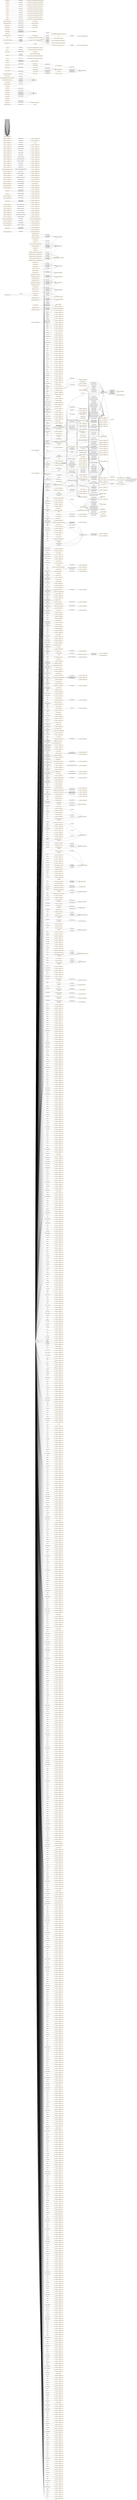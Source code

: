 digraph ar2dtool_diagram { 
rankdir=LR;
size="1501"
node [shape = rectangle, color="orange"]; "-10c49852:15729f9d9e6:-7b23" "ontology:DiseminadoPuntual" "ontology:Estero" "-10c49852:15729f9d9e6:-7eb9" "-10c49852:15729f9d9e6:-7da8" "ontology:ZonaContigua" "-10c49852:15729f9d9e6:-7b8a" "-10c49852:15729f9d9e6:-7d06" "ontology:Lavajo" "-10c49852:15729f9d9e6:-7d1f" "-10c49852:15729f9d9e6:-7dac" "ontology:Morfologia" "-10c49852:15729f9d9e6:-7bde" "-10c49852:15729f9d9e6:-7d4e" "-10c49852:15729f9d9e6:-7e7b" "-10c49852:15729f9d9e6:-7d5d" "ontology:Torrente" "-10c49852:15729f9d9e6:-7f53" "-10c49852:15729f9d9e6:-7c21" "ontology:MasaDeAguaArtificial" "-10c49852:15729f9d9e6:-7ce5" "-10c49852:15729f9d9e6:-7f02" "ontology:Estuario" "ontology:LineaElectricaDeAltaTension" "-10c49852:15729f9d9e6:-7e9a" "-10c49852:15729f9d9e6:-7fc2" "-10c49852:15729f9d9e6:-7ba7" "-10c49852:15729f9d9e6:-7f5a" "-10c49852:15729f9d9e6:-7e8f" "-10c49852:15729f9d9e6:-7ff8" "-10c49852:15729f9d9e6:-7d92" "-10c49852:15729f9d9e6:-7f1e" "-10c49852:15729f9d9e6:-7c5e" "-10c49852:15729f9d9e6:-7fa7" "-10c49852:15729f9d9e6:-7bdd" "-10c49852:15729f9d9e6:-7c54" "-10c49852:15729f9d9e6:-7bae" "ontology:Canyo" "-10c49852:15729f9d9e6:-7f50" "ontology:Acuifero" "-10c49852:15729f9d9e6:-7f67" "-10c49852:15729f9d9e6:-7d3d" "-10c49852:15729f9d9e6:-7ba4" "-10c49852:15729f9d9e6:-7da4" "-10c49852:15729f9d9e6:-7c73" "-10c49852:15729f9d9e6:-7cf3" "ontology:Nevero" "ontology:FuenteArtificial" "wgs84_pos:SpatialThing" "-10c49852:15729f9d9e6:-7b40" "ontology:NucleoPoblacionalPuntual" "ontology:Mar" "-10c49852:15729f9d9e6:-7e87" "-10c49852:15729f9d9e6:-7ed1" "-10c49852:15729f9d9e6:-7fee" "-10c49852:15729f9d9e6:-7bee" "-10c49852:15729f9d9e6:-7fce" "ontology:Canal" "-10c49852:15729f9d9e6:-7fde" "ontology:Arroyo" "-10c49852:15729f9d9e6:-7b25" "-10c49852:15729f9d9e6:-7d5a" "-10c49852:15729f9d9e6:-7f05" "-10c49852:15729f9d9e6:-7f85" "ontology:Ferrocarril" "-10c49852:15729f9d9e6:-7c62" "ontology:Rio" "-10c49852:15729f9d9e6:-7d8c" "-10c49852:15729f9d9e6:-7f99" "-10c49852:15729f9d9e6:-7cca" "-10c49852:15729f9d9e6:-7d41" "-10c49852:15729f9d9e6:-7c57" "ontology:DiseminadoSuperficial" "ontology:Recinto" "ontology:ExplotacionMinera" "ontology:Saladar" "ontology:ZonaEconomicaExclusiva" "-10c49852:15729f9d9e6:-7b3d" "ontology:Aerodromo" "ontology:FenomenoHidrografico" "ontology:CanalAguasContinentales" "-10c49852:15729f9d9e6:-7bf5" "ontology:Aluvion" "-10c49852:15729f9d9e6:-7bb9" "-10c49852:15729f9d9e6:-7d14" "-10c49852:15729f9d9e6:-7f5e" "ontology:Acequia" "-10c49852:15729f9d9e6:-7dbf" "-10c49852:15729f9d9e6:-7b79" "-10c49852:15729f9d9e6:-7f3e" "-10c49852:15729f9d9e6:-7ec9" "-10c49852:15729f9d9e6:-7d57" "-10c49852:15729f9d9e6:-7d0d" "-10c49852:15729f9d9e6:-7ff4" "-10c49852:15729f9d9e6:-7f30" "-10c49852:15729f9d9e6:-7db5" "-10c49852:15729f9d9e6:-7b4e" "ontology:AltaMar" "-10c49852:15729f9d9e6:-7eae" "-10c49852:15729f9d9e6:-7c84" "ontology:Pozo" "ontology:VerticeGeodesicoDeOrdenInferior" "ontology:AguasCorrientes" "ontology:Puerto" "-10c49852:15729f9d9e6:-7f73" "-10c49852:15729f9d9e6:-7feb" "ontology:CanalMarino" "ontology:Delta" "ontology:Humedal" "-10c49852:15729f9d9e6:-7ebd" "ontology:Charca" "-10c49852:15729f9d9e6:-7ef9" "-10c49852:15729f9d9e6:-7bc7" "ontology:Tuberia" "-10c49852:15729f9d9e6:-7f6a" "ontology:Aeropuerto" "ontology:EstacionDeTelecomunicacion" "ontology:Lago" "ontology:AguasSubterraneas" "ontology:Dren" "-10c49852:15729f9d9e6:-7b70" "-10c49852:15729f9d9e6:-7bcd" "-10c49852:15729f9d9e6:-7b7c" "ontology:AguasDulces" "ontology:Captacion" "ontology:VerticeGeodesicoRegente" "-10c49852:15729f9d9e6:-7f96" "-10c49852:15729f9d9e6:-7fca" "-10c49852:15729f9d9e6:-7c1a" "-10c49852:15729f9d9e6:-7d65" "-10c49852:15729f9d9e6:-7e27" "-10c49852:15729f9d9e6:-7bd3" "ontology:Ibon" "ontology:Nacimiento" "-10c49852:15729f9d9e6:-7fda" "-10c49852:15729f9d9e6:-7b6c" "-10c49852:15729f9d9e6:-7e2e" "-10c49852:15729f9d9e6:-7f43" "ontology:CarreteraAutonomica" "-10c49852:15729f9d9e6:-7b21" "ontology:Gola" "-10c49852:15729f9d9e6:-7fb6" "ontology:AguasCosteras" "-10c49852:15729f9d9e6:-7d81" "-10c49852:15729f9d9e6:-7d3f" "ontology:HidronimoPuntual" "ontology:Albufera" "-10c49852:15729f9d9e6:-7bfe" "ontology:Carretera" "-10c49852:15729f9d9e6:-7bbc" "-10c49852:15729f9d9e6:-7faa" "-10c49852:15729f9d9e6:-7f2c" "ontology:AguasQuietas" "ontology:ZonaHumeda" "ontology:LineaElectricaDeBajaTension" "ontology:AguasMarinas" "ontology:ZonaEncharcable" "-10c49852:15729f9d9e6:-7bf9" "-10c49852:15729f9d9e6:-7e8b" "-10c49852:15729f9d9e6:-7f80" "-10c49852:15729f9d9e6:-7e96" "-10c49852:15729f9d9e6:-7d00" "ontology:Basines" "-10c49852:15729f9d9e6:-7ea1" "-10c49852:15729f9d9e6:-7fd6" "-10c49852:15729f9d9e6:-7d97" "-10c49852:15729f9d9e6:-7fbe" "-10c49852:15729f9d9e6:-7bd1" "-10c49852:15729f9d9e6:-7c3c" "-10c49852:15729f9d9e6:-7f70" "-10c49852:15729f9d9e6:-7d87" "-10c49852:15729f9d9e6:-7dbb" "-10c49852:15729f9d9e6:-7e1a" "ontology:Embalse" "ontology:Marisma" "ontology:Ojo" "-10c49852:15729f9d9e6:-7bd8" "ontology:Glaciar" "ontology:AguasSuperficiales" "-10c49852:15729f9d9e6:-7db1" "-10c49852:15729f9d9e6:-7efd" "-10c49852:15729f9d9e6:-7cd9" "ontology:NucleoPoblacional" "ontology:Acuitardo" "ontology:EnclaveFerroviario" "ontology:Toma" "-10c49852:15729f9d9e6:-7bcf" "ontology:Manantial" "-10c49852:15729f9d9e6:-7ecd" "-10c49852:15729f9d9e6:-7d67" "-10c49852:15729f9d9e6:-7f9c" "ontology:Desembocadura" "ontology:Cascada" "ontology:Rapido" "-10c49852:15729f9d9e6:-7d7a" "-10c49852:15729f9d9e6:-7f92" "ontology:Corriente" "-10c49852:15729f9d9e6:-7f4d" "-10c49852:15729f9d9e6:-7cb1" "-10c49852:15729f9d9e6:-7be6" "-10c49852:15729f9d9e6:-7ff1" "-10c49852:15729f9d9e6:-7b44" "ontology:Deposito" "-10c49852:15729f9d9e6:-7b78" "ontology:AguasCorrientesArtificiales" "ontology:Isla" "ontology:SurgenciaNatural" "ontology:Canalillo" "-10c49852:15729f9d9e6:-7c0b" "-10c49852:15729f9d9e6:-7eb5" "ontology:NucleoPoblacionalSuperficial" "ontology:SurgenciaArtificial" "-10c49852:15729f9d9e6:-7d6c" "-10c49852:15729f9d9e6:-7cc5" "-10c49852:15729f9d9e6:-7eeb" "-10c49852:15729f9d9e6:-7b8b" "ontology:Bodon" "-10c49852:15729f9d9e6:-7ec5" "ontology:MarTerritorial" "-10c49852:15729f9d9e6:-7bda" "-10c49852:15729f9d9e6:-7c7f" "-10c49852:15729f9d9e6:-7b29" "ontology:Confluencia" "ontology:CanalAguasMarinas" "ontology:Distribucion" "-10c49852:15729f9d9e6:-7bd5" "ontology:Afluente" "owl:Thing" "ontology:Helipuerto" "-10c49852:15729f9d9e6:-7fa1" "-10c49852:15729f9d9e6:-7fd2" "ontology:Autopista" "-10c49852:15729f9d9e6:-7d73" "-10c49852:15729f9d9e6:-7cdd" "-10c49852:15729f9d9e6:-7cd3" "ontology:Enlace" "-10c49852:15729f9d9e6:-7f08" "ontology:LugarDeOcio" "-10c49852:15729f9d9e6:-7dc2" "ontology:Conducto" "-10c49852:15729f9d9e6:-7c5a" "-10c49852:15729f9d9e6:-7f37" "-10c49852:15729f9d9e6:-7c36" "-10c49852:15729f9d9e6:-7ea6" "ontology:AguasCorrientesNaturales" "-10c49852:15729f9d9e6:-7b9e" "-10c49852:15729f9d9e6:-7d9e" "-10c49852:15729f9d9e6:-7bb5" "ontology:Chortal" "-10c49852:15729f9d9e6:-7f27" "ontology:Desague" "ontology:Autovia" "-10c49852:15729f9d9e6:-7fb2" "-10c49852:15729f9d9e6:-7cbc" "ontology:CorrienteSubterranea" "ontology:Sumidero" "-10c49852:15729f9d9e6:-7ffc" "ontology:VerticeGeodesico" "ontology:VerticeGeodesicoRegcan95" "-10c49852:15729f9d9e6:-7cf9" "-10c49852:15729f9d9e6:-7d43" "-10c49852:15729f9d9e6:-7f77" "-10c49852:15729f9d9e6:-7eaa" "-10c49852:15729f9d9e6:-7fe5" "ontology:Aljibe" "ontology:AguasQuietasNaturales" "ontology:Meandro" "ontology:AguasDeTransicion" "-10c49852:15729f9d9e6:-7f57" "ontology:MasaDeHielo" "ontology:Barranco" "-10c49852:15729f9d9e6:-7d26" "-10c49852:15729f9d9e6:-7ce9" "-10c49852:15729f9d9e6:-7c15" "ontology:Salina" "-10c49852:15729f9d9e6:-7e9e" "ontology:Surgencia" "ontology:AguasSaladas" "-10c49852:15729f9d9e6:-7f7d" "-10c49852:15729f9d9e6:-7b36" "ontology:Ria" "geopolitical:territory" "ontology:AguasContinentales" "-10c49852:15729f9d9e6:-7e31" "-10c49852:15729f9d9e6:-7cab" "ontology:CurvaDeNivel" "-10c49852:15729f9d9e6:-7eb1" "-10c49852:15729f9d9e6:-7b2f" "-10c49852:15729f9d9e6:-7e7e" "-10c49852:15729f9d9e6:-7b90" "ontology:CuencaHidrografica" "ontology:Diseminado" "-10c49852:15729f9d9e6:-7bfd" "-10c49852:15729f9d9e6:-7f10" "ontology:Lucio" "ontology:Laguna" "-10c49852:15729f9d9e6:-7c04" "ontology:EstacionPermanenteGPS" "ontology:Aguas" "-10c49852:15729f9d9e6:-7f8b" "-10c49852:15729f9d9e6:-7b5d" "-10c49852:15729f9d9e6:-7d3b" "-10c49852:15729f9d9e6:-7c9a" "ontology:LagunaSalada" "-10c49852:15729f9d9e6:-7e20" "ontology:PuntoAcotado" "-10c49852:15729f9d9e6:-7d60" "ontology:AguasQuietasArtificiales" "-10c49852:15729f9d9e6:-7fae" "-10c49852:15729f9d9e6:-7c76" "-10c49852:15729f9d9e6:-7edb" "-10c49852:15729f9d9e6:-7fc6" "-10c49852:15729f9d9e6:-7b58" "ontology:Alojamiento" "ontology:FuenteArtesana" "ontology:FerrocarrilConvencional" "ontology:LugarDeInteres" "-10c49852:15729f9d9e6:-7ee1" "-10c49852:15729f9d9e6:-7f64" "-10c49852:15729f9d9e6:-7e92" "ontology:Rambla" "-10c49852:15729f9d9e6:-7c12" "-10c49852:15729f9d9e6:-7da1" "-10c49852:15729f9d9e6:-7ed4" "-10c49852:15729f9d9e6:-7fe2" "-10c49852:15729f9d9e6:-7d9a" "-10c49852:15729f9d9e6:-7f7a" "-10c49852:15729f9d9e6:-7fba" "geosparql:Feature" "geosparql:Geometry" "geosparql:SpatialObject" "-10c49852:15729f9d9e6:-7af5" "skos:OrderedCollection" "skos:Collection" "skos:ConceptScheme" "skos:Concept" ; /*classes style*/
	"ontology:AguasQuietas" -> "-10c49852:15729f9d9e6:-7d5d" [ label = "owl:equivalentClass" ];
	"geosparql:asGML" -> "geosparql:hasSerialization" [ label = "rdfs:subPropertyOf" ];
	"ontology:sigueA" -> "ontology:esta_proxima_a" [ label = "rdfs:subPropertyOf" ];
	"skos:definition" -> "skos:note" [ label = "rdfs:subPropertyOf" ];
	"categoriaVial:tercerOrden" -> "transportes:categoriaVial" [ label = "skos:inScheme" ];
	"btn100:conduccionesYEnergia" -> "kos:btn100" [ label = "skos:inScheme" ];
	"skos:narrowerTransitive" -> "skos:semanticRelation" [ label = "rdfs:subPropertyOf" ];
	"ontology:lat" -> "ontology:coordenadas" [ label = "rdfs:subPropertyOf" ];
	"ontology:AguasQuietasArtificiales" -> "-10c49852:15729f9d9e6:-7d5a" [ label = "owl:equivalentClass" ];
	"dc:source" -> "http://dublincore.org/usage/terms/history/#source-006" [ label = "dct:hasVersion" ];
	"situacionDeVia:superficial" -> "transportes:situacionDeVia" [ label = "skos:inScheme" ];
	"capital:municipio" -> "capital:tipoDeCapital" [ label = "skos:inScheme" ];
	"geosparql:Feature" -> "geosparql:Geometry" [ label = "owl:disjointWith" ];
	"estadoDeUso2:enConstruccion" -> "transportes:estadoDeUso" [ label = "skos:inScheme" ];
	"ontology:NucleoPoblacional" -> "-10c49852:15729f9d9e6:-7b9e" [ label = "owl:equivalentClass" ];
	"categoriaVial:segundoOrden" -> "transportes:categoriaVial" [ label = "skos:inScheme" ];
	"btn100:transportes" -> "kos:btn100" [ label = "skos:inScheme" ];
	"capital:provincia" -> "capital:tipoDeCapital" [ label = "skos:inScheme" ];
	"tipoDeCalzada:convencional" -> "transportes:tipoDeCalzada" [ label = "skos:inScheme" ];
	"categoriaDeCurvaDeNivel:depresionMaestra" -> "geodesy:categoriaDeCurvaDeNivel" [ label = "skos:inScheme" ];
	"skos:mappingRelation" -> "skos:semanticRelation" [ label = "rdfs:subPropertyOf" ];
	"dc:language" -> "http://www.ietf.org/rfc/rfc4646.txt" [ label = "rdfs:seeAlso" ];
	"dc:language" -> "http://dublincore.org/usage/terms/history/#language-007" [ label = "dct:hasVersion" ];
	"competenciaDeVia:autonomica" -> "transportes:competenciaDeVia" [ label = "skos:inScheme" ];
	"tipoDeCalzada:sentidoUnico" -> "transportes:tipoDeCalzada" [ label = "skos:inScheme" ];
	"ontology:latitud" -> "wgs84_pos:lat" [ label = "owl:equivalentProperty" ];
	"anchoDeVia:metrico" -> "transportes:anchoDeVia" [ label = "skos:inScheme" ];
	"rutaTenT:rutaTranseuropea" -> "transportes:rutaTenT" [ label = "skos:inScheme" ];
	"ontology:AguasDeTransicion" -> "-10c49852:15729f9d9e6:-7d7a" [ label = "owl:equivalentClass" ];
	"ontology:AguasDeTransicion" -> "-10c49852:15729f9d9e6:-7d6c" [ label = "owl:equivalentClass" ];
	"skos:broader" -> "skos:broaderTransitive" [ label = "rdfs:subPropertyOf" ];
	"skos:ConceptScheme" -> "skos:Concept" [ label = "owl:disjointWith" ];
	"dc:type" -> "http://dublincore.org/usage/terms/history/#type-006" [ label = "dct:hasVersion" ];
	"ontology:sometido_a_descarga_por" -> "ontology:sometido" [ label = "rdfs:subPropertyOf" ];
	"ontology:Dren" -> "-10c49852:15729f9d9e6:-7c62" [ label = "owl:equivalentClass" ];
	"skos:broadMatch" -> "skos:broader" [ label = "rdfs:subPropertyOf" ];
	"skos:broadMatch" -> "skos:mappingRelation" [ label = "rdfs:subPropertyOf" ];
	"tipoDeItinerario:itinerarioNoEuropeo" -> "transportes:tipoDeItinerario" [ label = "skos:inScheme" ];
	"dc:creator" -> "http://dublincore.org/usage/terms/history/#creator-006" [ label = "dct:hasVersion" ];
	"ontology:Glaciar" -> "-10c49852:15729f9d9e6:-7c21" [ label = "owl:equivalentClass" ];
	"categoriaDeCurvaDeNivel:curvaDeNivelInterpolada" -> "geodesy:categoriaDeCurvaDeNivel" [ label = "skos:inScheme" ];
	"tipoDeTramo:noInterno" -> "transportes:tipoDeTramo" [ label = "skos:inScheme" ];
	"http://www.opengis.net/ont/gml" -> "http://www.opengis.net/ont/geosparql" [ label = "owl:imports" ];
	"ontology:precedeA" -> "ontology:esta_proxima_a" [ label = "rdfs:subPropertyOf" ];
	"skos:related" -> "skos:semanticRelation" [ label = "rdfs:subPropertyOf" ];
	"ontology:es_transvasada" -> "ontology:es_conducido_por" [ label = "rdfs:subPropertyOf" ];
	"dc:title" -> "http://dublincore.org/usage/terms/history/#title-006" [ label = "dct:hasVersion" ];
	"ontology:transvasa" -> "ontology:conduce" [ label = "rdfs:subPropertyOf" ];
	"ontology:CanalAguasContinentales" -> "-10c49852:15729f9d9e6:-7cd9" [ label = "owl:equivalentClass" ];
	"estadoDeUso:enConstruccion" -> "population-buildings:estadoDeUso" [ label = "skos:inScheme" ];
	"ontology:nombre_alternativo" -> "ontology:nombre" [ label = "rdfs:subPropertyOf" ];
	"ontology:AguasCorrientes" -> "-10c49852:15729f9d9e6:-7da1" [ label = "owl:equivalentClass" ];
	"capital:comunidadAutonomaNoDeProvincia" -> "capital:tipoDeCapital" [ label = "skos:inScheme" ];
	"ontology:Rambla" -> "-10c49852:15729f9d9e6:-7b8b" [ label = "owl:equivalentClass" ];
	"ontology:btn100.owl" -> "http://www.w3.org/2004/02/skos/core" [ label = "owl:imports" ];
	"ontology:btn100.owl" -> "http://www.opengis.net/ont/geosparql" [ label = "owl:imports" ];
	"ontology:CanalMarino" -> "-10c49852:15729f9d9e6:-7cc5" [ label = "owl:equivalentClass" ];
	"ontology:Nacimiento" -> "-10c49852:15729f9d9e6:-7ba7" [ label = "owl:equivalentClass" ];
	"skos:changeNote" -> "skos:note" [ label = "rdfs:subPropertyOf" ];
	"skos:prefLabel" -> "rdfs:label" [ label = "rdfs:subPropertyOf" ];
	"ontology:Embalse" -> "-10c49852:15729f9d9e6:-7c57" [ label = "owl:equivalentClass" ];
	"ontology:AguasDulces" -> "-10c49852:15729f9d9e6:-7d67" [ label = "owl:equivalentClass" ];
	"ontology:captura" -> "ontology:conecta_con" [ label = "rdfs:subPropertyOf" ];
	"regimenDeLaguna:noPermanente" -> "hydro:regimenDeLaguna" [ label = "skos:inScheme" ];
	"estadoDeUso2:abandonado" -> "transportes:estadoDeUso" [ label = "skos:inScheme" ];
	"skos:broaderTransitive" -> "skos:semanticRelation" [ label = "rdfs:subPropertyOf" ];
	"ontology:Afluente" -> "-10c49852:15729f9d9e6:-7dac" [ label = "owl:equivalentClass" ];
	"ontology:Afluente" -> "-10c49852:15729f9d9e6:-7db1" [ label = "owl:equivalentClass" ];
	"geosparql:asWKT" -> "geosparql:hasSerialization" [ label = "rdfs:subPropertyOf" ];
	"electrificacion:noElectrificado" -> "transportes:electrificacion" [ label = "skos:inScheme" ];
	"categoriaDeRio:rioTerceario" -> "hydro:categoriaDeRio" [ label = "skos:inScheme" ];
	"skos:narrowMatch" -> "skos:narrower" [ label = "rdfs:subPropertyOf" ];
	"skos:narrowMatch" -> "skos:mappingRelation" [ label = "rdfs:subPropertyOf" ];
	"tipoDeTrafico:mixto" -> "transportes:tipoDeTrafico" [ label = "skos:inScheme" ];
	"skos:hiddenLabel" -> "rdfs:label" [ label = "rdfs:subPropertyOf" ];
	"ontology:NucleoPoblacionalPuntual" -> "ontology:NucleoPoblacionalSuperficial" [ label = "owl:disjointWith" ];
	"ontology:DiseminadoPuntual" -> "ontology:DiseminadoSuperficial" [ label = "owl:disjointWith" ];
	"ontology:SurgenciaArtificial" -> "-10c49852:15729f9d9e6:-7b3d" [ label = "owl:equivalentClass" ];
	"regimenDeLaguna:permanente" -> "hydro:regimenDeLaguna" [ label = "skos:inScheme" ];
	"ontology:AguasQuietasNaturales" -> "-10c49852:15729f9d9e6:-7d57" [ label = "owl:equivalentClass" ];
	"skos:topConceptOf" -> "skos:inScheme" [ label = "rdfs:subPropertyOf" ];
	"http://www.w3.org/2004/02/skos/core" -> "http://www.w3.org/TR/skos-reference/" [ label = "rdfs:seeAlso" ];
	"competenciaAeroportuaria:militar" -> "transportes:competenciaAeroportuaria" [ label = "skos:inScheme" ];
	"tipoDeCalzada:doble" -> "transportes:tipoDeCalzada" [ label = "skos:inScheme" ];
	"ontology:Gola" -> "-10c49852:15729f9d9e6:-7c12" [ label = "owl:equivalentClass" ];
	"ontology:Aguas" -> "-10c49852:15729f9d9e6:-7da8" [ label = "owl:equivalentClass" ];
	"skos:relatedMatch" -> "skos:related" [ label = "rdfs:subPropertyOf" ];
	"skos:relatedMatch" -> "skos:mappingRelation" [ label = "rdfs:subPropertyOf" ];
	"situacion:elevado" -> "supply-net:situacion" [ label = "skos:inScheme" ];
	"ontology:Diseminado" -> "ontology:NucleoPoblacional" [ label = "owl:disjointWith" ];
	"geosparql:Geometry" -> "geosparql:Feature" [ label = "owl:disjointWith" ];
	"ontology:longitud" -> "wgs84_pos:long" [ label = "owl:equivalentProperty" ];
	"ontology:distribuye" -> "ontology:conduce" [ label = "rdfs:subPropertyOf" ];
	"ontology:es_distribuida" -> "ontology:es_conducido_por" [ label = "rdfs:subPropertyOf" ];
	"wgs84_pos:location" -> "foaf:based_near" [ label = "rdfs:subPropertyOf" ];
	"numeroDeVias:unica" -> "transportes:numeroDeVias" [ label = "skos:inScheme" ];
	"situacion:subterraneo" -> "supply-net:situacion" [ label = "skos:inScheme" ];
	"situacion:superficial" -> "supply-net:situacion" [ label = "skos:inScheme" ];
	"competenciaAeroportuaria:aena" -> "transportes:competenciaAeroportuaria" [ label = "skos:inScheme" ];
	"categoriaDeIsla:principal" -> "hydro:categoriaDeIsla" [ label = "skos:inScheme" ];
	"btn100:unidadesAdministrativasYZonasProtegidas" -> "kos:btn100" [ label = "skos:inScheme" ];
	"btn100:poblacionesYConstrucciones" -> "kos:btn100" [ label = "skos:inScheme" ];
	"btn100:hidrografia" -> "kos:btn100" [ label = "skos:inScheme" ];
	"estadoDeUso:enUso" -> "population-buildings:estadoDeUso" [ label = "skos:inScheme" ];
	"capital:comunidadAutonoma" -> "capital:tipoDeCapital" [ label = "skos:inScheme" ];
	"anchoDeVia:mixto" -> "transportes:anchoDeVia" [ label = "skos:inScheme" ];
	"competenciaPortuaria:estatal" -> "transportes:competenciaPortuaria" [ label = "skos:inScheme" ];
	"tipoDeComponente:emisor" -> "supply-net:tipoDeComponente" [ label = "skos:inScheme" ];
	"ontology:AguasCorrientesNaturales" -> "-10c49852:15729f9d9e6:-7d92" [ label = "owl:equivalentClass" ];
	"ontology:Rio" -> "-10c49852:15729f9d9e6:-7b79" [ label = "owl:equivalentClass" ];
	"ontology:es_capturado" -> "ontology:es_conectado_con" [ label = "rdfs:subPropertyOf" ];
	"electrificacion:electrificado" -> "transportes:electrificacion" [ label = "skos:inScheme" ];
	"dc:" -> "http://purl.org/dc/aboutdcmi#DCMI" [ label = "dct:publisher" ];
	"geosparql:defaultGeometry" -> "geosparql:hasGeometry" [ label = "rdfs:subPropertyOf" ];
	"tipoDeItinerario:itinerarioEuropeo" -> "transportes:tipoDeItinerario" [ label = "skos:inScheme" ];
	"categoriaDeRio:rioPrincipal" -> "hydro:categoriaDeRio" [ label = "skos:inScheme" ];
	"acceso:libre" -> "transportes:acceso" [ label = "skos:inScheme" ];
	"capital:noCapital" -> "capital:tipoDeCapital" [ label = "skos:inScheme" ];
	"acceso:peaje" -> "transportes:acceso" [ label = "skos:inScheme" ];
	"tipoDeComponente:repetidor" -> "supply-net:tipoDeComponente" [ label = "skos:inScheme" ];
	"ontology:Acuifero" -> "-10c49852:15729f9d9e6:-7dbb" [ label = "owl:equivalentClass" ];
	"ontology:Idioma_alternativo" -> "ontology:idioma" [ label = "rdfs:subPropertyOf" ];
	"competenciaDeVia:local" -> "transportes:competenciaDeVia" [ label = "skos:inScheme" ];
	"ontology:LineaElectricaDeAltaTension" -> "ontology:LineaElectricaDeBajaTension" [ label = "owl:disjointWith" ];
	"ontology:long" -> "ontology:coordenadas" [ label = "rdfs:subPropertyOf" ];
	"dc:publisher" -> "http://dublincore.org/usage/terms/history/#publisher-006" [ label = "dct:hasVersion" ];
	"http://www.opengis.net/ont/sf" -> "http://www.opengis.net/ont/geosparql" [ label = "owl:imports" ];
	"tipoDeTrafico:mercancias" -> "transportes:tipoDeTrafico" [ label = "skos:inScheme" ];
	"ontology:Pozo" -> "-10c49852:15729f9d9e6:-7b90" [ label = "owl:equivalentClass" ];
	"numeroDeVias:doble" -> "numeroDeVias:unica" [ label = "owl:sameAs" ];
	"numeroDeVias:doble" -> "transportes:numeroDeVias" [ label = "skos:inScheme" ];
	"ontology:transmite" -> "ontology:permite" [ label = "rdfs:subPropertyOf" ];
	"skos:historyNote" -> "skos:note" [ label = "rdfs:subPropertyOf" ];
	"skos:editorialNote" -> "skos:note" [ label = "rdfs:subPropertyOf" ];
	"http://www.opengis.net/ont/geosparql" -> "http://www.opengis.net/doc/IS/geosparql/1.0" [ label = "rdfs:seeAlso" ];
	"http://www.opengis.net/ont/geosparql" -> "http://www.opengis.net/ont/gml" [ label = "owl:imports" ];
	"http://www.opengis.net/ont/geosparql" -> "http://www.opengis.net/ont/sf" [ label = "owl:imports" ];
	"http://www.opengis.net/ont/geosparql" -> "http://www.opengis.net/def/rule/ogc-geosparql/1.0" [ label = "rdfs:seeAlso" ];
	"http://www.opengis.net/ont/geosparql" -> "http://www.opengis.net/doc/IS/geosparql/1.0" [ label = "dc:source" ];
	"http://www.opengis.net/ont/geosparql" -> "dc:" [ label = "owl:imports" ];
	"http://www.opengis.net/ont/geosparql" -> "http://www.w3.org/2004/02/skos/core" [ label = "owl:imports" ];
	"http://www.opengis.net/ont/geosparql" -> "http://www.opengis.net/def/function/ogc-geosparql/1.0" [ label = "rdfs:seeAlso" ];
	"ontology:Canal" -> "-10c49852:15729f9d9e6:-7cdd" [ label = "owl:equivalentClass" ];
	"dc:date" -> "http://dublincore.org/usage/terms/history/#date-006" [ label = "dct:hasVersion" ];
	"tipoDeTrafico:viajeros" -> "transportes:tipoDeTrafico" [ label = "skos:inScheme" ];
	"skos:exactMatch" -> "skos:closeMatch" [ label = "rdfs:subPropertyOf" ];
	"tipoDeTramo:interno" -> "transportes:tipoDeTramo" [ label = "skos:inScheme" ];
	"situacionDeVia:elevado" -> "transportes:situacionDeVia" [ label = "skos:inScheme" ];
	"btn100:puntosDeControl" -> "kos:btn100" [ label = "skos:inScheme" ];
	"ontology:desembocaEn" -> "ontology:desagua_en" [ label = "rdfs:subPropertyOf" ];
	"skos:scopeNote" -> "skos:note" [ label = "rdfs:subPropertyOf" ];
	"competenciaDeVia:provincial" -> "transportes:competenciaDeVia" [ label = "skos:inScheme" ];
	"categoriaDeCurvaDeNivel:curvaDeNivelMaestra" -> "geodesy:categoriaDeCurvaDeNivel" [ label = "skos:inScheme" ];
	"skos:altLabel" -> "rdfs:label" [ label = "rdfs:subPropertyOf" ];
	"competenciaAeroportuaria:privada" -> "transportes:competenciaAeroportuaria" [ label = "skos:inScheme" ];
	"dc:relation" -> "http://dublincore.org/usage/terms/history/#relation-006" [ label = "dct:hasVersion" ];
	"dc:rights" -> "http://dublincore.org/usage/terms/history/#rights-006" [ label = "dct:hasVersion" ];
	"skos:narrower" -> "skos:narrowerTransitive" [ label = "rdfs:subPropertyOf" ];
	"dc:coverage" -> "http://dublincore.org/usage/terms/history/#coverage-006" [ label = "dct:hasVersion" ];
	"ontology:Lucio" -> "-10c49852:15729f9d9e6:-7be6" [ label = "owl:equivalentClass" ];
	"categoriaDeCurvaDeNivel:curvaDeNivelGenerica" -> "geodesy:categoriaDeCurvaDeNivel" [ label = "skos:inScheme" ];
	"dc:subject" -> "http://dublincore.org/usage/terms/history/#subject-007" [ label = "dct:hasVersion" ];
	"dc:format" -> "http://dublincore.org/usage/terms/history/#format-007" [ label = "dct:hasVersion" ];
	"situacionDeVia:subterraneo" -> "transportes:situacionDeVia" [ label = "skos:inScheme" ];
	"categoriaDeRio:rioDeMenorInteres" -> "hydro:categoriaDeRio" [ label = "skos:inScheme" ];
	"ontology:Desague" -> "-10c49852:15729f9d9e6:-7c76" [ label = "owl:equivalentClass" ];
	"categoriaDeRio:rioSecundario" -> "hydro:categoriaDeRio" [ label = "skos:inScheme" ];
	"ontology:ZonaHumeda" -> "-10c49852:15729f9d9e6:-7b25" [ label = "owl:equivalentClass" ];
	"skos:closeMatch" -> "skos:mappingRelation" [ label = "rdfs:subPropertyOf" ];
	"estadoDeUso:abandonado" -> "population-buildings:estadoDeUso" [ label = "skos:inScheme" ];
	"ontology:CanalAguasMarinas" -> "-10c49852:15729f9d9e6:-7cd3" [ label = "owl:equivalentClass" ];
	"ontology:AguasContinentales" -> "-10c49852:15729f9d9e6:-7da4" [ label = "owl:equivalentClass" ];
	"dc:contributor" -> "http://dublincore.org/usage/terms/history/#contributor-006" [ label = "dct:hasVersion" ];
	"ontology:se_extrae" -> "ontology:es_alimentada_por" [ label = "rdfs:subPropertyOf" ];
	"anchoDeVia:iberico" -> "transportes:anchoDeVia" [ label = "skos:inScheme" ];
	"ontology:MasaDeAguaArtificial" -> "-10c49852:15729f9d9e6:-7bb9" [ label = "owl:equivalentClass" ];
	"ontology:AguasSuperficiales" -> "-10c49852:15729f9d9e6:-7d3b" [ label = "owl:equivalentClass" ];
	"ontology:Surgencia" -> "-10c49852:15729f9d9e6:-7b40" [ label = "owl:equivalentClass" ];
	"estadoDeUso2:enUso" -> "transportes:estadoDeUso" [ label = "skos:inScheme" ];
	"dc:identifier" -> "http://dublincore.org/usage/terms/history/#identifier-006" [ label = "dct:hasVersion" ];
	"categoriaVial:primerOrden" -> "transportes:categoriaVial" [ label = "skos:inScheme" ];
	"categoriaDeCurvaDeNivel2:depresionGenerica" -> "geodesy:categoriaDeCurvaDeNivel" [ label = "skos:inScheme" ];
	"ontology:sometida_a_influencia_de" -> "ontology:sometido" [ label = "rdfs:subPropertyOf" ];
	"anchoDeVia:internacional" -> "transportes:anchoDeVia" [ label = "skos:inScheme" ];
	"competenciaDeVia:estatal" -> "transportes:competenciaDeVia" [ label = "skos:inScheme" ];
	"dc:description" -> "http://dublincore.org/usage/terms/history/#description-006" [ label = "dct:hasVersion" ];
	"ontology:se_extrae_para" -> "ontology:alimenta_a" [ label = "rdfs:subPropertyOf" ];
	"ontology:AguasCorrientesArtificiales" -> "-10c49852:15729f9d9e6:-7d9a" [ label = "owl:equivalentClass" ];
	"ontology:AguasCorrientesArtificiales" -> "-10c49852:15729f9d9e6:-7d9e" [ label = "owl:equivalentClass" ];
	"capital:nacion" -> "capital:tipoDeCapital" [ label = "skos:inScheme" ];
	"btn100:relieve" -> "kos:btn100" [ label = "skos:inScheme" ];
	"skos:Collection" -> "skos:ConceptScheme" [ label = "owl:disjointWith" ];
	"skos:Collection" -> "skos:Concept" [ label = "owl:disjointWith" ];
	"skos:example" -> "skos:note" [ label = "rdfs:subPropertyOf" ];
	"NULL" -> "-10c49852:15729f9d9e6:-7f60" [ label = "rdf:rest" ];
	"NULL" -> "ontology:Marisma" [ label = "owl:someValuesFrom" ];
	"NULL" -> "-10c49852:15729f9d9e6:-7b2f" [ label = "owl:allValuesFrom" ];
	"NULL" -> "-10c49852:15729f9d9e6:-7c36" [ label = "rdf:first" ];
	"NULL" -> "-10c49852:15729f9d9e6:-7d24" [ label = "rdf:rest" ];
	"NULL" -> "ontology:sometido_a_descarga_por" [ label = "owl:onProperty" ];
	"NULL" -> "-10c49852:15729f9d9e6:-7e7d" [ label = "owl:unionOf" ];
	"NULL" -> "-10c49852:15729f9d9e6:-7cc0" [ label = "rdf:rest" ];
	"NULL" -> "-10c49852:15729f9d9e6:-7e76" [ label = "rdf:rest" ];
	"NULL" -> "-10c49852:15729f9d9e6:-7d37" [ label = "rdf:rest" ];
	"NULL" -> "-10c49852:15729f9d9e6:-7c98" [ label = "rdf:rest" ];
	"NULL" -> "-10c49852:15729f9d9e6:-7f6c" [ label = "rdf:rest" ];
	"NULL" -> "-10c49852:15729f9d9e6:-7fa4" [ label = "rdf:rest" ];
	"NULL" -> "tipoDeCalzada:convencional" [ label = "owl:hasValue" ];
	"NULL" -> "-10c49852:15729f9d9e6:-7f11" [ label = "rdf:rest" ];
	"NULL" -> "transportes:numeroDeVias" [ label = "owl:hasValue" ];
	"NULL" -> "ontology:AguasSubterraneas" [ label = "rdf:first" ];
	"NULL" -> "ontology:Charca" [ label = "owl:allValuesFrom" ];
	"NULL" -> "-10c49852:15729f9d9e6:-7e89" [ label = "rdf:rest" ];
	"NULL" -> "-10c49852:15729f9d9e6:-7afa" [ label = "rdf:rest" ];
	"NULL" -> "-10c49852:15729f9d9e6:-7fb7" [ label = "rdf:rest" ];
	"NULL" -> "-10c49852:15729f9d9e6:-7e60" [ label = "owl:withRestrictions" ];
	"NULL" -> "-10c49852:15729f9d9e6:-7f24" [ label = "rdf:rest" ];
	"NULL" -> "-10c49852:15729f9d9e6:-7e85" [ label = "rdf:rest" ];
	"NULL" -> "ontology:AguasSubterraneas" [ label = "owl:allValuesFrom" ];
	"NULL" -> "-10c49852:15729f9d9e6:-7e10" [ label = "rdf:rest" ];
	"NULL" -> "-10c49852:15729f9d9e6:-7ea7" [ label = "rdf:rest" ];
	"NULL" -> "-10c49852:15729f9d9e6:-7c49" [ label = "rdf:rest" ];
	"NULL" -> "-10c49852:15729f9d9e6:-7b64" [ label = "owl:intersectionOf" ];
	"NULL" -> "-10c49852:15729f9d9e6:-7b57" [ label = "owl:unionOf" ];
	"NULL" -> "skos:inScheme" [ label = "owl:onProperty" ];
	"NULL" -> "ontology:sufre_descarga_de" [ label = "owl:onProperty" ];
	"NULL" -> "-10c49852:15729f9d9e6:-7b81" [ label = "rdf:rest" ];
	"NULL" -> "-10c49852:15729f9d9e6:-7e53" [ label = "owl:oneOf" ];
	"NULL" -> "-10c49852:15729f9d9e6:-7ec0" [ label = "rdf:rest" ];
	"NULL" -> "-10c49852:15729f9d9e6:-7b7c" [ label = "owl:allValuesFrom" ];
	"NULL" -> "-10c49852:15729f9d9e6:-7e7a" [ label = "owl:unionOf" ];
	"NULL" -> "-10c49852:15729f9d9e6:-7c1a" [ label = "owl:someValuesFrom" ];
	"NULL" -> "-10c49852:15729f9d9e6:-7cdb" [ label = "rdf:rest" ];
	"NULL" -> "-10c49852:15729f9d9e6:-7da6" [ label = "rdf:rest" ];
	"NULL" -> "-10c49852:15729f9d9e6:-7fed" [ label = "owl:unionOf" ];
	"NULL" -> "ontology:Sumidero" [ label = "rdf:first" ];
	"NULL" -> "-10c49852:15729f9d9e6:-7b94" [ label = "rdf:rest" ];
	"NULL" -> "-10c49852:15729f9d9e6:-7c3e" [ label = "rdf:rest" ];
	"NULL" -> "-10c49852:15729f9d9e6:-7cf8" [ label = "owl:intersectionOf" ];
	"NULL" -> "-10c49852:15729f9d9e6:-7e36" [ label = "rdf:rest" ];
	"NULL" -> "ontology:Desembocadura" [ label = "rdf:first" ];
	"NULL" -> "-10c49852:15729f9d9e6:-7fef" [ label = "rdf:rest" ];
	"NULL" -> "ontology:Marisma" [ label = "owl:allValuesFrom" ];
	"NULL" -> "-10c49852:15729f9d9e6:-7c0b" [ label = "owl:allValuesFrom" ];
	"NULL" -> "ontology:LugarDeOcio" [ label = "rdf:first" ];
	"NULL" -> "-10c49852:15729f9d9e6:-7dd2" [ label = "rdf:rest" ];
	"NULL" -> "-10c49852:15729f9d9e6:-7d7e" [ label = "rdf:rest" ];
	"NULL" -> "-10c49852:15729f9d9e6:-7e49" [ label = "rdf:rest" ];
	"NULL" -> "ontology:Albufera" [ label = "rdf:first" ];
	"NULL" -> "-10c49852:15729f9d9e6:-7f3f" [ label = "rdf:rest" ];
	"NULL" -> "transportes:rutaTenT" [ label = "owl:hasValue" ];
	"NULL" -> "-10c49852:15729f9d9e6:-7edf" [ label = "rdf:rest" ];
	"NULL" -> "-10c49852:15729f9d9e6:-7e2b" [ label = "rdf:rest" ];
	"NULL" -> "-10c49852:15729f9d9e6:-7dcb" [ label = "rdf:rest" ];
	"NULL" -> "-10c49852:15729f9d9e6:-7d18" [ label = "owl:intersectionOf" ];
	"NULL" -> "-10c49852:15729f9d9e6:-7c9b" [ label = "owl:intersectionOf" ];
	"NULL" -> "-10c49852:15729f9d9e6:-7dea" [ label = "owl:oneOf" ];
	"NULL" -> "-10c49852:15729f9d9e6:-7fcd" [ label = "owl:intersectionOf" ];
	"NULL" -> "-10c49852:15729f9d9e6:-7c7d" [ label = "rdf:rest" ];
	"NULL" -> "-10c49852:15729f9d9e6:-7c09" [ label = "rdf:rest" ];
	"NULL" -> "-10c49852:15729f9d9e6:-7e65" [ label = "rdf:first" ];
	"NULL" -> "-10c49852:15729f9d9e6:-7e3e" [ label = "rdf:rest" ];
	"NULL" -> "-10c49852:15729f9d9e6:-7dde" [ label = "rdf:rest" ];
	"NULL" -> "-10c49852:15729f9d9e6:-7ef5" [ label = "rdf:rest" ];
	"NULL" -> "ontology:CarreteraAutonomica" [ label = "rdf:first" ];
	"NULL" -> "-10c49852:15729f9d9e6:-7f6b" [ label = "rdf:rest" ];
	"NULL" -> "-10c49852:15729f9d9e6:-7e13" [ label = "owl:oneOf" ];
	"NULL" -> "-10c49852:15729f9d9e6:-7b29" [ label = "owl:allValuesFrom" ];
	"NULL" -> "ontology:Laguna" [ label = "rdf:first" ];
	"NULL" -> "-10c49852:15729f9d9e6:-7c93" [ label = "rdf:rest" ];
	"NULL" -> "-10c49852:15729f9d9e6:-7f4c" [ label = "owl:unionOf" ];
	"NULL" -> "-10c49852:15729f9d9e6:-7e6a" [ label = "rdf:rest" ];
	"NULL" -> "-10c49852:15729f9d9e6:-7f81" [ label = "rdf:rest" ];
	"NULL" -> "-10c49852:15729f9d9e6:-7faf" [ label = "rdf:rest" ];
	"NULL" -> "-10c49852:15729f9d9e6:-7d80" [ label = "owl:unionOf" ];
	"NULL" -> "-10c49852:15729f9d9e6:-7cc8" [ label = "rdf:rest" ];
	"NULL" -> "-10c49852:15729f9d9e6:-7b99" [ label = "owl:intersectionOf" ];
	"NULL" -> "-10c49852:15729f9d9e6:-7f91" [ label = "owl:unionOf" ];
	"NULL" -> "-10c49852:15729f9d9e6:-7f94" [ label = "rdf:rest" ];
	"NULL" -> "-10c49852:15729f9d9e6:-7e80" [ label = "rdf:rest" ];
	"NULL" -> "ontology:AguasSubterraneas" [ label = "owl:someValuesFrom" ];
	"NULL" -> "-10c49852:15729f9d9e6:-7c54" [ label = "owl:allValuesFrom" ];
	"NULL" -> "-10c49852:15729f9d9e6:-7e97" [ label = "rdf:rest" ];
	"NULL" -> "-10c49852:15729f9d9e6:-7d58" [ label = "rdf:rest" ];
	"NULL" -> "-10c49852:15729f9d9e6:-7ea2" [ label = "rdf:rest" ];
	"NULL" -> "-10c49852:15729f9d9e6:-7f32" [ label = "rdf:rest" ];
	"NULL" -> "-10c49852:15729f9d9e6:-7e93" [ label = "rdf:rest" ];
	"NULL" -> "-10c49852:15729f9d9e6:-7cf4" [ label = "rdf:rest" ];
	"NULL" -> "-10c49852:15729f9d9e6:-7b8c" [ label = "rdf:rest" ];
	"NULL" -> "-10c49852:15729f9d9e6:-7cdf" [ label = "owl:intersectionOf" ];
	"NULL" -> "ontology:Corriente" [ label = "rdf:first" ];
	"NULL" -> "ontology:AguasCorrientesArtificiales" [ label = "owl:someValuesFrom" ];
	"NULL" -> "estadoDeUso:enConstruccion" [ label = "rdf:first" ];
	"NULL" -> "-10c49852:15729f9d9e6:-7bd4" [ label = "rdf:rest" ];
	"NULL" -> "ontology:estaEn" [ label = "owl:onProperty" ];
	"NULL" -> "-10c49852:15729f9d9e6:-7f45" [ label = "rdf:rest" ];
	"NULL" -> "ontology:Glaciar" [ label = "owl:complementOf" ];
	"NULL" -> "-10c49852:15729f9d9e6:-7d32" [ label = "owl:intersectionOf" ];
	"NULL" -> "-10c49852:15729f9d9e6:-7e1f" [ label = "owl:unionOf" ];
	"NULL" -> "-10c49852:15729f9d9e6:-7fad" [ label = "owl:intersectionOf" ];
	"NULL" -> "-10c49852:15729f9d9e6:-7d78" [ label = "owl:intersectionOf" ];
	"NULL" -> "-10c49852:15729f9d9e6:-7b6f" [ label = "owl:unionOf" ];
	"NULL" -> "-10c49852:15729f9d9e6:-7bd8" [ label = "rdf:first" ];
	"NULL" -> "-10c49852:15729f9d9e6:-7e66" [ label = "owl:withRestrictions" ];
	"NULL" -> "-10c49852:15729f9d9e6:-7f58" [ label = "rdf:rest" ];
	"NULL" -> "-10c49852:15729f9d9e6:-7e5f" [ label = "rdf:first" ];
	"NULL" -> "-10c49852:15729f9d9e6:-7b28" [ label = "owl:unionOf" ];
	"NULL" -> "-10c49852:15729f9d9e6:-7e44" [ label = "rdf:rest" ];
	"NULL" -> "-10c49852:15729f9d9e6:-7f3a" [ label = "rdf:rest" ];
	"NULL" -> "rutaTenT:rutaNoTranseuropea" [ label = "rdf:first" ];
	"NULL" -> "-10c49852:15729f9d9e6:-7dc7" [ label = "rdf:rest" ];
	"NULL" -> "-10c49852:15729f9d9e6:-7ccb" [ label = "owl:intersectionOf" ];
	"NULL" -> "-10c49852:15729f9d9e6:-7c5f" [ label = "rdf:rest" ];
	"NULL" -> "-10c49852:15729f9d9e6:-7af4" [ label = "owl:unionOf" ];
	"NULL" -> "ontology:SurgenciaArtificial" [ label = "rdf:first" ];
	"NULL" -> "-10c49852:15729f9d9e6:-7e40" [ label = "rdf:rest" ];
	"NULL" -> "ontology:Manantial" [ label = "rdf:first" ];
	"NULL" -> "-10c49852:15729f9d9e6:-7bfe" [ label = "owl:allValuesFrom" ];
	"NULL" -> "-10c49852:15729f9d9e6:-7bb5" [ label = "owl:allValuesFrom" ];
	"NULL" -> "ontology:descarga_en" [ label = "owl:onProperty" ];
	"NULL" -> "-10c49852:15729f9d9e6:-7eed" [ label = "rdf:rest" ];
	"NULL" -> "ontology:Estero" [ label = "owl:someValuesFrom" ];
	"NULL" -> "-10c49852:15729f9d9e6:-7df1" [ label = "owl:oneOf" ];
	"NULL" -> "ontology:Delta" [ label = "rdf:first" ];
	"NULL" -> "-10c49852:15729f9d9e6:-7afe" [ label = "owl:distinctMembers" ];
	"NULL" -> "-10c49852:15729f9d9e6:-7df3" [ label = "rdf:rest" ];
	"NULL" -> "-10c49852:15729f9d9e6:-7d9f" [ label = "rdf:rest" ];
	"NULL" -> "-10c49852:15729f9d9e6:-7ba0" [ label = "rdf:rest" ];
	"NULL" -> "-10c49852:15729f9d9e6:-7b4c" [ label = "rdf:rest" ];
	"NULL" -> "-10c49852:15729f9d9e6:-7c17" [ label = "rdf:rest" ];
	"NULL" -> "ontology:CorrienteSubterranea" [ label = "rdf:first" ];
	"NULL" -> "-10c49852:15729f9d9e6:-7e4c" [ label = "rdf:rest" ];
	"NULL" -> "-10c49852:15729f9d9e6:-7eea" [ label = "owl:unionOf" ];
	"NULL" -> "geodesy:categoriaDeCurvaDeNivel" [ label = "owl:hasValue" ];
	"NULL" -> "-10c49852:15729f9d9e6:-7dc4" [ label = "owl:withRestrictions" ];
	"NULL" -> "situacionDeVia:elevado" [ label = "rdf:first" ];
	"NULL" -> "ontology:Desembocadura" [ label = "owl:someValuesFrom" ];
	"NULL" -> "ontology:FuenteArtificial" [ label = "rdf:first" ];
	"NULL" -> "electrificacion:electrificado" [ label = "rdf:first" ];
	"NULL" -> "ontology:AguasDulces" [ label = "owl:complementOf" ];
	"NULL" -> "-10c49852:15729f9d9e6:-7d14" [ label = "owl:someValuesFrom" ];
	"NULL" -> "-10c49852:15729f9d9e6:-7bf9" [ label = "rdf:first" ];
	"NULL" -> "-10c49852:15729f9d9e6:-7dff" [ label = "rdf:rest" ];
	"NULL" -> "-10c49852:15729f9d9e6:-7b62" [ label = "rdf:rest" ];
	"NULL" -> "-10c49852:15729f9d9e6:-7afb" [ label = "owl:distinctMembers" ];
	"NULL" -> "-10c49852:15729f9d9e6:-7bac" [ label = "rdf:rest" ];
	"NULL" -> "-10c49852:15729f9d9e6:-7bf1" [ label = "owl:intersectionOf" ];
	"NULL" -> "-10c49852:15729f9d9e6:-7d0d" [ label = "owl:someValuesFrom" ];
	"NULL" -> "-10c49852:15729f9d9e6:-7f8c" [ label = "rdf:rest" ];
	"NULL" -> "-10c49852:15729f9d9e6:-7f18" [ label = "rdf:rest" ];
	"NULL" -> "-10c49852:15729f9d9e6:-7dfb" [ label = "rdf:rest" ];
	"NULL" -> "-10c49852:15729f9d9e6:-7da7" [ label = "owl:unionOf" ];
	"NULL" -> "-10c49852:15729f9d9e6:-7b09" [ label = "owl:distinctMembers" ];
	"NULL" -> "-10c49852:15729f9d9e6:-7d5f" [ label = "owl:unionOf" ];
	"NULL" -> "-10c49852:15729f9d9e6:-7f2b" [ label = "owl:unionOf" ];
	"NULL" -> "-10c49852:15729f9d9e6:-7cd6" [ label = "rdf:rest" ];
	"NULL" -> "-10c49852:15729f9d9e6:-7f0d" [ label = "rdf:rest" ];
	"NULL" -> "transportes:competenciaPortuaria" [ label = "owl:hasValue" ];
	"NULL" -> "-10c49852:15729f9d9e6:-7b13" [ label = "rdf:rest" ];
	"NULL" -> "-10c49852:15729f9d9e6:-7fd3" [ label = "rdf:rest" ];
	"NULL" -> "tipoDeCalzada:doble" [ label = "owl:hasValue" ];
	"NULL" -> "-10c49852:15729f9d9e6:-7e0c" [ label = "rdf:rest" ];
	"NULL" -> "ontology:Ibon" [ label = "rdf:first" ];
	"NULL" -> "-10c49852:15729f9d9e6:-7ec3" [ label = "rdf:rest" ];
	"NULL" -> "ontology:AguasSaladas" [ label = "rdf:first" ];
	"NULL" -> "-10c49852:15729f9d9e6:-7b26" [ label = "rdf:rest" ];
	"NULL" -> "-10c49852:15729f9d9e6:-7fe6" [ label = "rdf:rest" ];
	"NULL" -> "-10c49852:15729f9d9e6:-7d96" [ label = "owl:unionOf" ];
	"NULL" -> "-10c49852:15729f9d9e6:-7e09" [ label = "owl:oneOf" ];
	"NULL" -> "-10c49852:15729f9d9e6:-7be2" [ label = "rdf:rest" ];
	"NULL" -> "-10c49852:15729f9d9e6:-7f59" [ label = "owl:unionOf" ];
	"NULL" -> "ontology:AguasCorrientesNaturales" [ label = "owl:someValuesFrom" ];
	"NULL" -> "-10c49852:15729f9d9e6:-7d3d" [ label = "rdf:first" ];
	"NULL" -> "-10c49852:15729f9d9e6:-7e26" [ label = "owl:unionOf" ];
	"NULL" -> "-10c49852:15729f9d9e6:-7b22" [ label = "rdf:rest" ];
	"NULL" -> "-10c49852:15729f9d9e6:-7ee0" [ label = "owl:unionOf" ];
	"NULL" -> "-10c49852:15729f9d9e6:-7ed6" [ label = "rdf:rest" ];
	"NULL" -> "-10c49852:15729f9d9e6:-7ff9" [ label = "rdf:rest" ];
	"NULL" -> "-10c49852:15729f9d9e6:-7c3b" [ label = "owl:unionOf" ];
	"NULL" -> "-10c49852:15729f9d9e6:-7ee9" [ label = "rdf:rest" ];
	"NULL" -> "skos:Collection" [ label = "rdf:first" ];
	"NULL" -> "-10c49852:15729f9d9e6:-7f62" [ label = "rdf:rest" ];
	"NULL" -> "-10c49852:15729f9d9e6:-7f5b" [ label = "rdf:rest" ];
	"NULL" -> "-10c49852:15729f9d9e6:-7bad" [ label = "owl:unionOf" ];
	"NULL" -> "-10c49852:15729f9d9e6:-7de8" [ label = "rdf:rest" ];
	"NULL" -> "-10c49852:15729f9d9e6:-7b6c" [ label = "owl:someValuesFrom" ];
	"NULL" -> "-10c49852:15729f9d9e6:-7f00" [ label = "rdf:rest" ];
	"NULL" -> "-10c49852:15729f9d9e6:-7ce4" [ label = "owl:unionOf" ];
	"NULL" -> "-10c49852:15729f9d9e6:-7cc2" [ label = "rdf:rest" ];
	"NULL" -> "-10c49852:15729f9d9e6:-7d39" [ label = "rdf:rest" ];
	"NULL" -> "-10c49852:15729f9d9e6:-7d42" [ label = "owl:intersectionOf" ];
	"NULL" -> "-10c49852:15729f9d9e6:-7f6e" [ label = "rdf:rest" ];
	"NULL" -> "-10c49852:15729f9d9e6:-7b5a" [ label = "rdf:rest" ];
	"NULL" -> "ontology:permite" [ label = "owl:onProperty" ];
	"NULL" -> "-10c49852:15729f9d9e6:-7dd0" [ label = "owl:oneOf" ];
	"NULL" -> "-10c49852:15729f9d9e6:-7ba8" [ label = "rdf:rest" ];
	"NULL" -> "ontology:Tuberia" [ label = "owl:allValuesFrom" ];
	"NULL" -> "-10c49852:15729f9d9e6:-7c8f" [ label = "owl:intersectionOf" ];
	"NULL" -> "-10c49852:15729f9d9e6:-7f13" [ label = "rdf:rest" ];
	"NULL" -> "-10c49852:15729f9d9e6:-7e74" [ label = "rdf:rest" ];
	"NULL" -> "ontology:es_originado_por" [ label = "owl:onProperty" ];
	"NULL" -> "-10c49852:15729f9d9e6:-7b49" [ label = "owl:intersectionOf" ];
	"NULL" -> "ontology:desembocaEn" [ label = "owl:onProperty" ];
	"NULL" -> "-10c49852:15729f9d9e6:-7f7f" [ label = "owl:unionOf" ];
	"NULL" -> "-10c49852:15729f9d9e6:-7e6d" [ label = "rdf:rest" ];
	"NULL" -> "-10c49852:15729f9d9e6:-7cce" [ label = "rdf:rest" ];
	"NULL" -> "-10c49852:15729f9d9e6:-7d6b" [ label = "owl:unionOf" ];
	"NULL" -> "-10c49852:15729f9d9e6:-7fd5" [ label = "owl:unionOf" ];
	"NULL" -> "-10c49852:15729f9d9e6:-7f9a" [ label = "rdf:rest" ];
	"NULL" -> "hydro:regimenDeLaguna" [ label = "owl:hasValue" ];
	"NULL" -> "competenciaAeroportuaria:privada" [ label = "rdf:first" ];
	"NULL" -> "-10c49852:15729f9d9e6:-7d72" [ label = "owl:unionOf" ];
	"NULL" -> "ontology:Gola" [ label = "owl:someValuesFrom" ];
	"NULL" -> "-10c49852:15729f9d9e6:-7e12" [ label = "rdf:rest" ];
	"NULL" -> "-10c49852:15729f9d9e6:-7fcb" [ label = "rdf:rest" ];
	"NULL" -> "ontology:VerticeGeodesicoRegente" [ label = "rdf:first" ];
	"NULL" -> "-10c49852:15729f9d9e6:-7b83" [ label = "rdf:rest" ];
	"NULL" -> "-10c49852:15729f9d9e6:-7bc6" [ label = "owl:unionOf" ];
	"NULL" -> "-10c49852:15729f9d9e6:-7b3f" [ label = "owl:unionOf" ];
	"NULL" -> "-10c49852:15729f9d9e6:-7f39" [ label = "rdf:rest" ];
	"NULL" -> "-10c49852:15729f9d9e6:-7e25" [ label = "rdf:rest" ];
	"NULL" -> "-10c49852:15729f9d9e6:-7bdd" [ label = "rdf:first" ];
	"NULL" -> "-10c49852:15729f9d9e6:-7eb0" [ label = "owl:unionOf" ];
	"NULL" -> "ontology:estadoDeUso" [ label = "owl:onProperty" ];
	"NULL" -> "-10c49852:15729f9d9e6:-7f1b" [ label = "rdf:rest" ];
	"NULL" -> "-10c49852:15729f9d9e6:-7ebb" [ label = "rdf:rest" ];
	"NULL" -> "-10c49852:15729f9d9e6:-7c07" [ label = "owl:intersectionOf" ];
	"NULL" -> "-10c49852:15729f9d9e6:-7f0f" [ label = "owl:intersectionOf" ];
	"NULL" -> "ontology:CanalAguasMarinas" [ label = "rdf:first" ];
	"NULL" -> "-10c49852:15729f9d9e6:-7be4" [ label = "owl:intersectionOf" ];
	"NULL" -> "-10c49852:15729f9d9e6:-7d06" [ label = "rdf:first" ];
	"NULL" -> "-10c49852:15729f9d9e6:-7d6d" [ label = "rdf:rest" ];
	"NULL" -> "-10c49852:15729f9d9e6:-7e38" [ label = "rdf:rest" ];
	"NULL" -> "-10c49852:15729f9d9e6:-7f2e" [ label = "rdf:rest" ];
	"NULL" -> "-10c49852:15729f9d9e6:-7b1a" [ label = "rdf:rest" ];
	"NULL" -> "-10c49852:15729f9d9e6:-7ece" [ label = "rdf:rest" ];
	"NULL" -> "-10c49852:15729f9d9e6:-7ba3" [ label = "owl:unionOf" ];
	"NULL" -> "-10c49852:15729f9d9e6:-7bd7" [ label = "rdf:rest" ];
	"NULL" -> "-10c49852:15729f9d9e6:-7d3f" [ label = "rdf:first" ];
	"NULL" -> "-10c49852:15729f9d9e6:-7db4" [ label = "owl:unionOf" ];
	"NULL" -> "-10c49852:15729f9d9e6:-7bdc" [ label = "owl:unionOf" ];
	"NULL" -> "-10c49852:15729f9d9e6:-7b34" [ label = "rdf:rest" ];
	"NULL" -> "-10c49852:15729f9d9e6:-7b89" [ label = "owl:intersectionOf" ];
	"NULL" -> "-10c49852:15729f9d9e6:-7ba4" [ label = "owl:allValuesFrom" ];
	"NULL" -> "ontology:es_conectado_con" [ label = "owl:onProperty" ];
	"NULL" -> "capital:tipoDeCapital" [ label = "owl:hasValue" ];
	"NULL" -> "-10c49852:15729f9d9e6:-7bf0" [ label = "rdf:rest" ];
	"NULL" -> "-10c49852:15729f9d9e6:-7d83" [ label = "rdf:rest" ];
	"NULL" -> "-10c49852:15729f9d9e6:-7ee4" [ label = "rdf:rest" ];
	"NULL" -> "-10c49852:15729f9d9e6:-7b47" [ label = "rdf:rest" ];
	"NULL" -> "ontology:Rambla" [ label = "rdf:first" ];
	"NULL" -> "ontology:Canyo" [ label = "rdf:first" ];
	"NULL" -> "supply-net:situacion" [ label = "owl:hasValue" ];
	"NULL" -> "-10c49852:15729f9d9e6:-7d9d" [ label = "owl:unionOf" ];
	"NULL" -> "-10c49852:15729f9d9e6:-7f74" [ label = "rdf:rest" ];
	"NULL" -> "-10c49852:15729f9d9e6:-7c82" [ label = "rdf:rest" ];
	"NULL" -> "-10c49852:15729f9d9e6:-7ef7" [ label = "rdf:rest" ];
	"NULL" -> "-10c49852:15729f9d9e6:-7d4e" [ label = "owl:someValuesFrom" ];
	"NULL" -> "-10c49852:15729f9d9e6:-7ca4" [ label = "rdf:rest" ];
	"NULL" -> "-10c49852:15729f9d9e6:-7b75" [ label = "owl:intersectionOf" ];
	"NULL" -> "ontology:Bodon" [ label = "owl:complementOf" ];
	"NULL" -> "-10c49852:15729f9d9e6:-7db9" [ label = "owl:intersectionOf" ];
	"NULL" -> "-10c49852:15729f9d9e6:-7f87" [ label = "rdf:rest" ];
	"NULL" -> "-10c49852:15729f9d9e6:-7cbc" [ label = "owl:someValuesFrom" ];
	"NULL" -> "-10c49852:15729f9d9e6:-7c95" [ label = "rdf:rest" ];
	"NULL" -> "ontology:Nacimiento" [ label = "owl:allValuesFrom" ];
	"NULL" -> "-10c49852:15729f9d9e6:-7df6" [ label = "rdf:rest" ];
	"NULL" -> "-10c49852:15729f9d9e6:-7b35" [ label = "owl:unionOf" ];
	"NULL" -> "-10c49852:15729f9d9e6:-7e6c" [ label = "rdf:rest" ];
	"NULL" -> "ontology:se_extrae_para" [ label = "owl:onProperty" ];
	"NULL" -> "-10c49852:15729f9d9e6:-7f83" [ label = "rdf:rest" ];
	"NULL" -> "-10c49852:15729f9d9e6:-7b4e" [ label = "owl:someValuesFrom" ];
	"NULL" -> "-10c49852:15729f9d9e6:-7cd0" [ label = "rdf:rest" ];
	"NULL" -> "ontology:Embalse" [ label = "owl:someValuesFrom" ];
	"NULL" -> "-10c49852:15729f9d9e6:-7fb4" [ label = "rdf:rest" ];
	"NULL" -> "-10c49852:15729f9d9e6:-7cbb" [ label = "owl:intersectionOf" ];
	"NULL" -> "-10c49852:15729f9d9e6:-7b5c" [ label = "owl:unionOf" ];
	"NULL" -> "rdf:nil" [ label = "rdf:rest" ];
	"NULL" -> "-10c49852:15729f9d9e6:-7f21" [ label = "rdf:rest" ];
	"NULL" -> "-10c49852:15729f9d9e6:-7ce3" [ label = "rdf:rest" ];
	"NULL" -> "-10c49852:15729f9d9e6:-7ea4" [ label = "rdf:rest" ];
	"NULL" -> "-10c49852:15729f9d9e6:-7f8f" [ label = "rdf:rest" ];
	"NULL" -> "-10c49852:15729f9d9e6:-7c46" [ label = "rdf:rest" ];
	"NULL" -> "-10c49852:15729f9d9e6:-7b07" [ label = "rdf:rest" ];
	"NULL" -> "-10c49852:15729f9d9e6:-7fc7" [ label = "rdf:rest" ];
	"NULL" -> "-10c49852:15729f9d9e6:-7e19" [ label = "owl:unionOf" ];
	"NULL" -> "-10c49852:15729f9d9e6:-7d3c" [ label = "rdf:rest" ];
	"NULL" -> "-10c49852:15729f9d9e6:-7bc9" [ label = "rdf:rest" ];
	"NULL" -> "ontology:CanalAguasContinentales" [ label = "owl:someValuesFrom" ];
	"NULL" -> "-10c49852:15729f9d9e6:-7f34" [ label = "rdf:rest" ];
	"NULL" -> "-10c49852:15729f9d9e6:-7fe0" [ label = "rdf:rest" ];
	"NULL" -> "-10c49852:15729f9d9e6:-7f1d" [ label = "owl:unionOf" ];
	"NULL" -> "-10c49852:15729f9d9e6:-7eb7" [ label = "rdf:rest" ];
	"NULL" -> "ontology:conecta_con" [ label = "owl:onProperty" ];
	"NULL" -> "ontology:AltaMar" [ label = "rdf:first" ];
	"NULL" -> "ontology:ZonaEconomicaExclusiva" [ label = "rdf:first" ];
	"NULL" -> "-10c49852:15729f9d9e6:-7ecc" [ label = "owl:intersectionOf" ];
	"NULL" -> "ontology:Deposito" [ label = "rdf:first" ];
	"NULL" -> "-10c49852:15729f9d9e6:-7f47" [ label = "rdf:rest" ];
	"NULL" -> "-10c49852:15729f9d9e6:-7ceb" [ label = "rdf:rest" ];
	"NULL" -> "-10c49852:15729f9d9e6:-7fec" [ label = "rdf:rest" ];
	"NULL" -> "ontology:EnclaveFerroviario" [ label = "rdf:first" ];
	"NULL" -> "-10c49852:15729f9d9e6:-7b0f" [ label = "rdf:rest" ];
	"NULL" -> "-10c49852:15729f9d9e6:-7bae" [ label = "owl:allValuesFrom" ];
	"NULL" -> "-10c49852:15729f9d9e6:-7c4e" [ label = "rdf:rest" ];
	"NULL" -> "ontology:Barranco" [ label = "owl:allValuesFrom" ];
	"NULL" -> "-10c49852:15729f9d9e6:-7fe4" [ label = "owl:unionOf" ];
	"NULL" -> "-10c49852:15729f9d9e6:-7f3c" [ label = "rdf:rest" ];
	"NULL" -> "-10c49852:15729f9d9e6:-7edc" [ label = "rdf:rest" ];
	"NULL" -> "-10c49852:15729f9d9e6:-7dc9" [ label = "rdf:rest" ];
	"NULL" -> "ontology:Manantial" [ label = "owl:allValuesFrom" ];
	"NULL" -> "-10c49852:15729f9d9e6:-7e59" [ label = "rdf:rest" ];
	"NULL" -> "-10c49852:15729f9d9e6:-7de2" [ label = "rdf:rest" ];
	"NULL" -> "-10c49852:15729f9d9e6:-7d8e" [ label = "rdf:rest" ];
	"NULL" -> "ontology:VerticeGeodesicoRegcan95" [ label = "rdf:first" ];
	"NULL" -> "ontology:Alojamiento" [ label = "rdf:first" ];
	"NULL" -> "-10c49852:15729f9d9e6:-7c06" [ label = "rdf:rest" ];
	"NULL" -> "-10c49852:15729f9d9e6:-7b3b" [ label = "rdf:rest" ];
	"NULL" -> "-10c49852:15729f9d9e6:-7e4d" [ label = "owl:oneOf" ];
	"NULL" -> "-10c49852:15729f9d9e6:-7eef" [ label = "rdf:rest" ];
	"NULL" -> "-10c49852:15729f9d9e6:-7e3b" [ label = "rdf:rest" ];
	"NULL" -> "-10c49852:15729f9d9e6:-7bf8" [ label = "rdf:rest" ];
	"NULL" -> "-10c49852:15729f9d9e6:-7c33" [ label = "owl:unionOf" ];
	"NULL" -> "ontology:AguasSuperficiales" [ label = "rdf:first" ];
	"NULL" -> "-10c49852:15729f9d9e6:-7f5d" [ label = "owl:unionOf" ];
	"NULL" -> "-10c49852:15729f9d9e6:-7c40" [ label = "owl:intersectionOf" ];
	"NULL" -> "-10c49852:15729f9d9e6:-7e2d" [ label = "owl:unionOf" ];
	"NULL" -> "-10c49852:15729f9d9e6:-7c8d" [ label = "rdf:rest" ];
	"NULL" -> "-10c49852:15729f9d9e6:-7f69" [ label = "owl:unionOf" ];
	"NULL" -> "-10c49852:15729f9d9e6:-7dee" [ label = "rdf:rest" ];
	"NULL" -> "-10c49852:15729f9d9e6:-7bd6" [ label = "owl:intersectionOf" ];
	"NULL" -> "ontology:Autopista" [ label = "rdf:first" ];
	"NULL" -> "-10c49852:15729f9d9e6:-7c5e" [ label = "owl:someValuesFrom" ];
	"NULL" -> "-10c49852:15729f9d9e6:-7b68" [ label = "rdf:rest" ];
	"NULL" -> "-10c49852:15729f9d9e6:-7f7b" [ label = "rdf:rest" ];
	"NULL" -> "ontology:Acuifero" [ label = "rdf:first" ];
	"NULL" -> "ontology:Canal" [ label = "rdf:first" ];
	"NULL" -> "-10c49852:15729f9d9e6:-7bc7" [ label = "owl:someValuesFrom" ];
	"NULL" -> "-10c49852:15729f9d9e6:-7e33" [ label = "owl:oneOf" ];
	"NULL" -> "tipoDeCalzada:sentidoUnico" [ label = "owl:hasValue" ];
	"NULL" -> "ontology:AguasSuperficiales" [ label = "owl:someValuesFrom" ];
	"NULL" -> "-10c49852:15729f9d9e6:-7bda" [ label = "rdf:first" ];
	"NULL" -> "-10c49852:15729f9d9e6:-7e06" [ label = "rdf:rest" ];
	"NULL" -> "-10c49852:15729f9d9e6:-7b95" [ label = "owl:intersectionOf" ];
	"NULL" -> "ontology:Barranco" [ label = "rdf:first" ];
	"NULL" -> "ontology:Rio" [ label = "owl:allValuesFrom" ];
	"NULL" -> "ontology:Nevero" [ label = "rdf:first" ];
	"NULL" -> "-10c49852:15729f9d9e6:-7b8a" [ label = "rdf:first" ];
	"NULL" -> "ontology:vierte_en" [ label = "owl:onProperty" ];
	"NULL" -> "-10c49852:15729f9d9e6:-7fbf" [ label = "rdf:rest" ];
	"NULL" -> "-10c49852:15729f9d9e6:-7baa" [ label = "rdf:rest" ];
	"NULL" -> "-10c49852:15729f9d9e6:-7d55" [ label = "rdf:rest" ];
	"NULL" -> "ontology:Torrente" [ label = "rdf:first" ];
	"NULL" -> "ontology:MasaDeHielo" [ label = "owl:someValuesFrom" ];
	"NULL" -> "ontology:SurgenciaNatural" [ label = "rdf:first" ];
	"NULL" -> "-10c49852:15729f9d9e6:-7bc4" [ label = "rdf:rest" ];
	"NULL" -> "-10c49852:15729f9d9e6:-7b4d" [ label = "owl:unionOf" ];
	"NULL" -> "-10c49852:15729f9d9e6:-7c3a" [ label = "rdf:rest" ];
	"NULL" -> "-10c49852:15729f9d9e6:-7eaf" [ label = "rdf:rest" ];
	"NULL" -> "-10c49852:15729f9d9e6:-7e90" [ label = "rdf:rest" ];
	"NULL" -> "-10c49852:15729f9d9e6:-7d68" [ label = "rdf:rest" ];
	"NULL" -> "-10c49852:15729f9d9e6:-7eb2" [ label = "rdf:rest" ];
	"NULL" -> "-10c49852:15729f9d9e6:-7bfb" [ label = "owl:unionOf" ];
	"NULL" -> "transportes:competenciaDeVia" [ label = "owl:hasValue" ];
	"NULL" -> "-10c49852:15729f9d9e6:-7d64" [ label = "rdf:rest" ];
	"NULL" -> "-10c49852:15729f9d9e6:-7ff7" [ label = "owl:intersectionOf" ];
	"NULL" -> "ontology:NucleoPoblacionalPuntual" [ label = "rdf:first" ];
	"NULL" -> "-10c49852:15729f9d9e6:-7c50" [ label = "rdf:rest" ];
	"NULL" -> "-10c49852:15729f9d9e6:-7ff3" [ label = "owl:unionOf" ];
	"NULL" -> "-10c49852:15729f9d9e6:-7b9c" [ label = "rdf:rest" ];
	"NULL" -> "-10c49852:15729f9d9e6:-7fe8" [ label = "rdf:rest" ];
	"NULL" -> "-10c49852:15729f9d9e6:-7cc4" [ label = "owl:intersectionOf" ];
	"NULL" -> "-10c49852:15729f9d9e6:-7f55" [ label = "rdf:rest" ];
	"NULL" -> "-10c49852:15729f9d9e6:-7ed8" [ label = "rdf:rest" ];
	"NULL" -> "-10c49852:15729f9d9e6:-7cae" [ label = "owl:unionOf" ];
	"NULL" -> "-10c49852:15729f9d9e6:-7f51" [ label = "rdf:rest" ];
	"NULL" -> "-10c49852:15729f9d9e6:-7ef1" [ label = "rdf:rest" ];
	"NULL" -> "-10c49852:15729f9d9e6:-7f68" [ label = "rdf:rest" ];
	"NULL" -> "electrificacion:noElectrificado" [ label = "rdf:first" ];
	"NULL" -> "-10c49852:15729f9d9e6:-7fd1" [ label = "owl:intersectionOf" ];
	"NULL" -> "-10c49852:15729f9d9e6:-7f4a" [ label = "rdf:rest" ];
	"NULL" -> "-10c49852:15729f9d9e6:-7c01" [ label = "rdf:rest" ];
	"NULL" -> "-10c49852:15729f9d9e6:-7c6f" [ label = "rdf:rest" ];
	"NULL" -> "ontology:CorrienteSubterranea" [ label = "owl:someValuesFrom" ];
	"NULL" -> "ontology:Aguas" [ label = "rdf:first" ];
	"NULL" -> "-10c49852:15729f9d9e6:-7af6" [ label = "rdf:rest" ];
	"NULL" -> "-10c49852:15729f9d9e6:-7bbb" [ label = "owl:unionOf" ];
	"NULL" -> "-10c49852:15729f9d9e6:-7e50" [ label = "rdf:rest" ];
	"NULL" -> "-10c49852:15729f9d9e6:-7bec" [ label = "rdf:rest" ];
	"NULL" -> "-10c49852:15729f9d9e6:-7df0" [ label = "rdf:rest" ];
	"NULL" -> "-10c49852:15729f9d9e6:-7d9c" [ label = "rdf:rest" ];
	"NULL" -> "ontology:Ferrocarril" [ label = "rdf:first" ];
	"NULL" -> "-10c49852:15729f9d9e6:-7b24" [ label = "owl:intersectionOf" ];
	"NULL" -> "-10c49852:15729f9d9e6:-7d1f" [ label = "owl:allValuesFrom" ];
	"NULL" -> "-10c49852:15729f9d9e6:-7d0a" [ label = "rdf:rest" ];
	"NULL" -> "-10c49852:15729f9d9e6:-7caa" [ label = "rdf:rest" ];
	"NULL" -> "transportes:competenciaAeroportuaria" [ label = "owl:hasValue" ];
	"NULL" -> "-10c49852:15729f9d9e6:-7b1e" [ label = "owl:intersectionOf" ];
	"NULL" -> "tipoDeItinerario:itinerarioNoEuropeo" [ label = "rdf:first" ];
	"NULL" -> "-10c49852:15729f9d9e6:-7e28" [ label = "rdf:first" ];
	"NULL" -> "-10c49852:15729f9d9e6:-7c27" [ label = "rdf:rest" ];
	"NULL" -> "-10c49852:15729f9d9e6:-7fa8" [ label = "rdf:rest" ];
	"NULL" -> "-10c49852:15729f9d9e6:-7e5c" [ label = "rdf:rest" ];
	"NULL" -> "-10c49852:15729f9d9e6:-7d1d" [ label = "rdf:rest" ];
	"NULL" -> "-10c49852:15729f9d9e6:-7d2d" [ label = "owl:intersectionOf" ];
	"NULL" -> "ontology:Lago" [ label = "owl:someValuesFrom" ];
	"NULL" -> "-10c49852:15729f9d9e6:-7d43" [ label = "owl:allValuesFrom" ];
	"NULL" -> "-10c49852:15729f9d9e6:-7ffb" [ label = "owl:intersectionOf" ];
	"NULL" -> "xsd:string" [ label = "owl:onDatatype" ];
	"NULL" -> "ontology:origina" [ label = "owl:onProperty" ];
	"NULL" -> "-10c49852:15729f9d9e6:-7f15" [ label = "rdf:rest" ];
	"NULL" -> "-10c49852:15729f9d9e6:-7e01" [ label = "rdf:rest" ];
	"NULL" -> "-10c49852:15729f9d9e6:-7bc3" [ label = "rdf:rest" ];
	"NULL" -> "ontology:AguasDulces" [ label = "rdf:first" ];
	"NULL" -> "ontology:Canyo" [ label = "owl:someValuesFrom" ];
	"NULL" -> "-10c49852:15729f9d9e6:-7e6f" [ label = "rdf:rest" ];
	"NULL" -> "-10c49852:15729f9d9e6:-7c1c" [ label = "rdf:rest" ];
	"NULL" -> "-10c49852:15729f9d9e6:-7f28" [ label = "rdf:rest" ];
	"NULL" -> "transportes:acceso" [ label = "owl:hasValue" ];
	"NULL" -> "ontology:parte_de" [ label = "owl:onProperty" ];
	"NULL" -> "ontology:Enlace" [ label = "rdf:first" ];
	"NULL" -> "-10c49852:15729f9d9e6:-7b85" [ label = "rdf:rest" ];
	"NULL" -> "ontology:Diseminado" [ label = "rdf:first" ];
	"NULL" -> "-10c49852:15729f9d9e6:-7e9b" [ label = "rdf:rest" ];
	"NULL" -> "-10c49852:15729f9d9e6:-7fdd" [ label = "owl:intersectionOf" ];
	"NULL" -> "-10c49852:15729f9d9e6:-7f9b" [ label = "owl:unionOf" ];
	"NULL" -> "-10c49852:15729f9d9e6:-7d76" [ label = "rdf:rest" ];
	"NULL" -> "-10c49852:15729f9d9e6:-7fe3" [ label = "rdf:rest" ];
	"NULL" -> "ontology:sigueA" [ label = "owl:onProperty" ];
	"NULL" -> "-10c49852:15729f9d9e6:-7b43" [ label = "owl:intersectionOf" ];
	"NULL" -> "ontology:AguasCorrientesArtificiales" [ label = "rdf:first" ];
	"NULL" -> "-10c49852:15729f9d9e6:-7c20" [ label = "owl:intersectionOf" ];
	"NULL" -> "-10c49852:15729f9d9e6:-7bd9" [ label = "rdf:rest" ];
	"NULL" -> "ontology:AguasSaladas" [ label = "owl:complementOf" ];
	"NULL" -> "situacion:superficial" [ label = "rdf:first" ];
	"NULL" -> "ontology:Estuario" [ label = "rdf:first" ];
	"NULL" -> "ontology:AguasMarinas" [ label = "owl:someValuesFrom" ];
	"NULL" -> "ontology:CanalAguasContinentales" [ label = "rdf:first" ];
	"NULL" -> "-10c49852:15729f9d9e6:-7ed3" [ label = "owl:unionOf" ];
	"NULL" -> "-10c49852:15729f9d9e6:-7af7" [ label = "owl:distinctMembers" ];
	"NULL" -> "-10c49852:15729f9d9e6:-7da0" [ label = "owl:unionOf" ];
	"NULL" -> "-10c49852:15729f9d9e6:-7d85" [ label = "rdf:rest" ];
	"NULL" -> "-10c49852:15729f9d9e6:-7e2f" [ label = "rdf:rest" ];
	"NULL" -> "ontology:Ria" [ label = "rdf:first" ];
	"NULL" -> "-10c49852:15729f9d9e6:-7fd9" [ label = "owl:intersectionOf" ];
	"NULL" -> "-10c49852:15729f9d9e6:-7dcf" [ label = "rdf:rest" ];
	"NULL" -> "-10c49852:15729f9d9e6:-7c71" [ label = "rdf:rest" ];
	"NULL" -> "-10c49852:15729f9d9e6:-7ee6" [ label = "rdf:rest" ];
	"NULL" -> "-10c49852:15729f9d9e6:-7d25" [ label = "owl:unionOf" ];
	"NULL" -> "-10c49852:15729f9d9e6:-7cf3" [ label = "rdf:first" ];
	"NULL" -> "ontology:LagunaSalada" [ label = "rdf:first" ];
	"NULL" -> "-10c49852:15729f9d9e6:-7ca6" [ label = "rdf:rest" ];
	"NULL" -> "ontology:ZonaContigua" [ label = "rdf:first" ];
	"NULL" -> "-10c49852:15729f9d9e6:-7f72" [ label = "owl:unionOf" ];
	"NULL" -> "-10c49852:15729f9d9e6:-7e5b" [ label = "rdf:rest" ];
	"NULL" -> "-10c49852:15729f9d9e6:-7b3e" [ label = "rdf:rest" ];
	"NULL" -> "-10c49852:15729f9d9e6:-7f89" [ label = "rdf:rest" ];
	"NULL" -> "-10c49852:15729f9d9e6:-7bfa" [ label = "rdf:rest" ];
	"NULL" -> "ontology:AguasSuperficiales" [ label = "owl:allValuesFrom" ];
	"NULL" -> "-10c49852:15729f9d9e6:-7fb5" [ label = "owl:unionOf" ];
	"NULL" -> "-10c49852:15729f9d9e6:-7e75" [ label = "rdf:rest" ];
	"NULL" -> "-10c49852:15729f9d9e6:-7c97" [ label = "rdf:rest" ];
	"NULL" -> "estadoDeUso2:enUso" [ label = "rdf:first" ];
	"NULL" -> "-10c49852:15729f9d9e6:-7fa3" [ label = "rdf:rest" ];
	"NULL" -> "-10c49852:15729f9d9e6:-7cb9" [ label = "rdf:rest" ];
	"NULL" -> "ontology:Autovia" [ label = "rdf:first" ];
	"NULL" -> "-10c49852:15729f9d9e6:-7e88" [ label = "rdf:rest" ];
	"NULL" -> "-10c49852:15729f9d9e6:-7d49" [ label = "rdf:rest" ];
	"NULL" -> "-10c49852:15729f9d9e6:-7c4b" [ label = "owl:unionOf" ];
	"NULL" -> "-10c49852:15729f9d9e6:-7f7e" [ label = "rdf:rest" ];
	"NULL" -> "-10c49852:15729f9d9e6:-7b6a" [ label = "rdf:rest" ];
	"NULL" -> "-10c49852:15729f9d9e6:-7c35" [ label = "rdf:rest" ];
	"NULL" -> "-10c49852:15729f9d9e6:-7d2b" [ label = "rdf:rest" ];
	"NULL" -> "-10c49852:15729f9d9e6:-7c29" [ label = "owl:intersectionOf" ];
	"NULL" -> "ontology:Lavajo" [ label = "owl:complementOf" ];
	"NULL" -> "-10c49852:15729f9d9e6:-7da3" [ label = "owl:unionOf" ];
	"NULL" -> "-10c49852:15729f9d9e6:-7c03" [ label = "owl:unionOf" ];
	"NULL" -> "-10c49852:15729f9d9e6:-7f23" [ label = "rdf:rest" ];
	"NULL" -> "-10c49852:15729f9d9e6:-7ebc" [ label = "owl:unionOf" ];
	"NULL" -> "-10c49852:15729f9d9e6:-7e84" [ label = "rdf:rest" ];
	"NULL" -> "-10c49852:15729f9d9e6:-7c31" [ label = "rdf:rest" ];
	"NULL" -> "-10c49852:15729f9d9e6:-7d3e" [ label = "rdf:rest" ];
	"NULL" -> "ontology:Acuifero" [ label = "owl:someValuesFrom" ];
	"NULL" -> "-10c49852:15729f9d9e6:-7cde" [ label = "rdf:rest" ];
	"NULL" -> "ontology:CanalMarino" [ label = "owl:someValuesFrom" ];
	"NULL" -> "-10c49852:15729f9d9e6:-7da5" [ label = "rdf:rest" ];
	"NULL" -> "-10c49852:15729f9d9e6:-7de0" [ label = "owl:oneOf" ];
	"NULL" -> "-10c49852:15729f9d9e6:-7fdb" [ label = "rdf:rest" ];
	"NULL" -> "-10c49852:15729f9d9e6:-7c72" [ label = "owl:unionOf" ];
	"NULL" -> "-10c49852:15729f9d9e6:-7dd7" [ label = "owl:oneOf" ];
	"NULL" -> "-10c49852:15729f9d9e6:-7f0b" [ label = "owl:intersectionOf" ];
	"NULL" -> "-10c49852:15729f9d9e6:-7bed" [ label = "owl:unionOf" ];
	"NULL" -> "-10c49852:15729f9d9e6:-7f49" [ label = "rdf:rest" ];
	"NULL" -> "-10c49852:15729f9d9e6:-7bba" [ label = "rdf:rest" ];
	"NULL" -> "-10c49852:15729f9d9e6:-7d6a" [ label = "rdf:rest" ];
	"NULL" -> "-10c49852:15729f9d9e6:-7e35" [ label = "rdf:rest" ];
	"NULL" -> "-10c49852:15729f9d9e6:-7d65" [ label = "rdf:first" ];
	"NULL" -> "-10c49852:15729f9d9e6:-7b6b" [ label = "owl:unionOf" ];
	"NULL" -> "-10c49852:15729f9d9e6:-7e95" [ label = "owl:intersectionOf" ];
	"NULL" -> "-10c49852:15729f9d9e6:-7c9a" [ label = "owl:someValuesFrom" ];
	"NULL" -> "-10c49852:15729f9d9e6:-7d7d" [ label = "rdf:rest" ];
	"NULL" -> "-10c49852:15729f9d9e6:-7e48" [ label = "rdf:rest" ];
	"NULL" -> "-10c49852:15729f9d9e6:-7ede" [ label = "rdf:rest" ];
	"NULL" -> "ontology:MarTerritorial" [ label = "rdf:first" ];
	"NULL" -> "-10c49852:15729f9d9e6:-7be7" [ label = "rdf:rest" ];
	"NULL" -> "-10c49852:15729f9d9e6:-7d1e" [ label = "owl:unionOf" ];
	"NULL" -> "ontology:AguasContinentales" [ label = "rdf:first" ];
	"NULL" -> "transportes:estadoDeUso" [ label = "owl:hasValue" ];
	"NULL" -> "-10c49852:15729f9d9e6:-7fbd" [ label = "owl:unionOf" ];
	"NULL" -> "ontology:es_inundada_por" [ label = "owl:onProperty" ];
	"NULL" -> "-10c49852:15729f9d9e6:-7d4f" [ label = "owl:intersectionOf" ];
	"NULL" -> "-10c49852:15729f9d9e6:-7d93" [ label = "rdf:rest" ];
	"NULL" -> "-10c49852:15729f9d9e6:-7e3d" [ label = "rdf:rest" ];
	"NULL" -> "-10c49852:15729f9d9e6:-7ddd" [ label = "rdf:rest" ];
	"NULL" -> "ontology:conduce" [ label = "owl:onProperty" ];
	"NULL" -> "-10c49852:15729f9d9e6:-7ef4" [ label = "rdf:rest" ];
	"NULL" -> "ontology:VerticeGeodesicoDeOrdenInferior" [ label = "rdf:first" ];
	"NULL" -> "-10c49852:15729f9d9e6:-7af9" [ label = "rdf:rest" ];
	"NULL" -> "ontology:HidronimoPuntual" [ label = "rdf:first" ];
	"NULL" -> "transportes:tipoDeItinerario" [ label = "owl:hasValue" ];
	"NULL" -> "-10c49852:15729f9d9e6:-7cb4" [ label = "rdf:rest" ];
	"NULL" -> "-10c49852:15729f9d9e6:-7f09" [ label = "rdf:rest" ];
	"NULL" -> "ontology:Helipuerto" [ label = "rdf:first" ];
	"NULL" -> "-10c49852:15729f9d9e6:-7bdb" [ label = "owl:intersectionOf" ];
	"NULL" -> "-10c49852:15729f9d9e6:-7dec" [ label = "rdf:rest" ];
	"NULL" -> "-10c49852:15729f9d9e6:-7f97" [ label = "rdf:rest" ];
	"NULL" -> "ontology:Aljibe" [ label = "rdf:first" ];
	"NULL" -> "ontology:FuenteArtesana" [ label = "rdf:first" ];
	"NULL" -> "-10c49852:15729f9d9e6:-7dfc" [ label = "owl:oneOf" ];
	"NULL" -> "-10c49852:15729f9d9e6:-7e7c" [ label = "rdf:rest" ];
	"NULL" -> "-10c49852:15729f9d9e6:-7bb3" [ label = "rdf:rest" ];
	"NULL" -> "-10c49852:15729f9d9e6:-7e08" [ label = "rdf:rest" ];
	"NULL" -> "-10c49852:15729f9d9e6:-7f93" [ label = "rdf:rest" ];
	"NULL" -> "-10c49852:15729f9d9e6:-7b9d" [ label = "owl:unionOf" ];
	"NULL" -> "-10c49852:15729f9d9e6:-7d40" [ label = "rdf:rest" ];
	"NULL" -> "ontology:transvasa" [ label = "owl:onProperty" ];
	"NULL" -> "-10c49852:15729f9d9e6:-7b04" [ label = "rdf:rest" ];
	"NULL" -> "ontology:se_extrae" [ label = "owl:onProperty" ];
	"NULL" -> "-10c49852:15729f9d9e6:-7f31" [ label = "rdf:rest" ];
	"NULL" -> "-10c49852:15729f9d9e6:-7d53" [ label = "rdf:rest" ];
	"NULL" -> "-10c49852:15729f9d9e6:-7b00" [ label = "rdf:rest" ];
	"NULL" -> "-10c49852:15729f9d9e6:-7f9f" [ label = "rdf:rest" ];
	"NULL" -> "-10c49852:15729f9d9e6:-7b17" [ label = "rdf:rest" ];
	"NULL" -> "-10c49852:15729f9d9e6:-7fd7" [ label = "rdf:rest" ];
	"NULL" -> "-10c49852:15729f9d9e6:-7d4c" [ label = "rdf:rest" ];
	"NULL" -> "-10c49852:15729f9d9e6:-7bd3" [ label = "rdf:first" ];
	"NULL" -> "-10c49852:15729f9d9e6:-7f44" [ label = "rdf:rest" ];
	"NULL" -> "-10c49852:15729f9d9e6:-7d8b" [ label = "owl:unionOf" ];
	"NULL" -> "-10c49852:15729f9d9e6:-7f4f" [ label = "owl:unionOf" ];
	"NULL" -> "-10c49852:15729f9d9e6:-7ea9" [ label = "owl:intersectionOf" ];
	"NULL" -> "-10c49852:15729f9d9e6:-7c52" [ label = "rdf:rest" ];
	"NULL" -> "-10c49852:15729f9d9e6:-7daf" [ label = "owl:intersectionOf" ];
	"NULL" -> "ontology:Embalse" [ label = "rdf:first" ];
	"NULL" -> "-10c49852:15729f9d9e6:-7d03" [ label = "owl:unionOf" ];
	"NULL" -> "-10c49852:15729f9d9e6:-7db3" [ label = "rdf:rest" ];
	"NULL" -> "-10c49852:15729f9d9e6:-7b0c" [ label = "rdf:rest" ];
	"NULL" -> "-10c49852:15729f9d9e6:-7f40" [ label = "rdf:rest" ];
	"NULL" -> "ontology:AguasSaladas" [ label = "owl:someValuesFrom" ];
	"NULL" -> "-10c49852:15729f9d9e6:-7b77" [ label = "owl:unionOf" ];
	"NULL" -> "ontology:comunica_con" [ label = "owl:onProperty" ];
	"NULL" -> "-10c49852:15729f9d9e6:-7cf9" [ label = "rdf:first" ];
	"NULL" -> "-10c49852:15729f9d9e6:-7dc6" [ label = "rdf:rest" ];
	"NULL" -> "-10c49852:15729f9d9e6:-7c61" [ label = "owl:intersectionOf" ];
	"NULL" -> "ontology:inunda" [ label = "owl:onProperty" ];
	"NULL" -> "-10c49852:15729f9d9e6:-7bf5" [ label = "owl:someValuesFrom" ];
	"NULL" -> "-10c49852:15729f9d9e6:-7ef3" [ label = "rdf:rest" ];
	"NULL" -> "-10c49852:15729f9d9e6:-7bee" [ label = "owl:someValuesFrom" ];
	"NULL" -> "ontology:Humedal" [ label = "rdf:first" ];
	"NULL" -> "-10c49852:15729f9d9e6:-7b58" [ label = "owl:someValuesFrom" ];
	"NULL" -> "ontology:Rio" [ label = "rdf:first" ];
	"NULL" -> "-10c49852:15729f9d9e6:-7eec" [ label = "rdf:rest" ];
	"NULL" -> "-10c49852:15729f9d9e6:-7db5" [ label = "owl:someValuesFrom" ];
	"NULL" -> "-10c49852:15729f9d9e6:-7dd9" [ label = "rdf:rest" ];
	"NULL" -> "-10c49852:15729f9d9e6:-7e52" [ label = "rdf:rest" ];
	"NULL" -> "-10c49852:15729f9d9e6:-7e69" [ label = "rdf:rest" ];
	"NULL" -> "competenciaDeVia:local" [ label = "owl:hasValue" ];
	"NULL" -> "-10c49852:15729f9d9e6:-7ef8" [ label = "owl:unionOf" ];
	"NULL" -> "-10c49852:15729f9d9e6:-7f5f" [ label = "rdf:rest" ];
	"NULL" -> "-10c49852:15729f9d9e6:-7b70" [ label = "owl:allValuesFrom" ];
	"NULL" -> "-10c49852:15729f9d9e6:-7eff" [ label = "rdf:rest" ];
	"NULL" -> "-10c49852:15729f9d9e6:-7e4b" [ label = "rdf:rest" ];
	"NULL" -> "-10c49852:15729f9d9e6:-7bb8" [ label = "owl:unionOf" ];
	"NULL" -> "-10c49852:15729f9d9e6:-7cac" [ label = "rdf:rest" ];
	"NULL" -> "ontology:Nacimiento" [ label = "rdf:first" ];
	"NULL" -> "-10c49852:15729f9d9e6:-7bb2" [ label = "rdf:rest" ];
	"NULL" -> "-10c49852:15729f9d9e6:-7b36" [ label = "owl:someValuesFrom" ];
	"NULL" -> "-10c49852:15729f9d9e6:-7dfe" [ label = "rdf:rest" ];
	"NULL" -> "-10c49852:15729f9d9e6:-7bab" [ label = "rdf:rest" ];
	"NULL" -> "-10c49852:15729f9d9e6:-7cc9" [ label = "owl:unionOf" ];
	"NULL" -> "-10c49852:15729f9d9e6:-7e03" [ label = "rdf:rest" ];
	"NULL" -> "-10c49852:15729f9d9e6:-7ba5" [ label = "owl:intersectionOf" ];
	"NULL" -> "-10c49852:15729f9d9e6:-7d26" [ label = "owl:someValuesFrom" ];
	"NULL" -> "-10c49852:15729f9d9e6:-7dfa" [ label = "rdf:rest" ];
	"NULL" -> "-10c49852:15729f9d9e6:-7fbc" [ label = "rdf:rest" ];
	"NULL" -> "-10c49852:15729f9d9e6:-7c1e" [ label = "rdf:rest" ];
	"NULL" -> "situacion:subterraneo" [ label = "rdf:first" ];
	"NULL" -> "ontology:calzada" [ label = "owl:onProperty" ];
	"NULL" -> "-10c49852:15729f9d9e6:-7f9e" [ label = "rdf:rest" ];
	"NULL" -> "ontology:AguasCorrientes" [ label = "rdf:first" ];
	"NULL" -> "-10c49852:15729f9d9e6:-7bfc" [ label = "owl:intersectionOf" ];
	"NULL" -> "-10c49852:15729f9d9e6:-7cb1" [ label = "rdf:first" ];
	"NULL" -> "-10c49852:15729f9d9e6:-7d4b" [ label = "rdf:rest" ];
	"NULL" -> "-10c49852:15729f9d9e6:-7c37" [ label = "owl:intersectionOf" ];
	"NULL" -> "ontology:Desembocadura" [ label = "owl:allValuesFrom" ];
	"NULL" -> "ontology:Lucio" [ label = "rdf:first" ];
	"NULL" -> "-10c49852:15729f9d9e6:-7fcf" [ label = "rdf:rest" ];
	"NULL" -> "ontology:es_almacenado_en" [ label = "owl:onProperty" ];
	"NULL" -> "ontology:AguasMarinas" [ label = "rdf:first" ];
	"NULL" -> "ontology:Salina" [ label = "rdf:first" ];
	"NULL" -> "tipoDeItinerario:itinerarioEuropeo" [ label = "rdf:first" ];
	"NULL" -> "-10c49852:15729f9d9e6:-7b02" [ label = "owl:distinctMembers" ];
	"NULL" -> "-10c49852:15729f9d9e6:-7f1f" [ label = "rdf:rest" ];
	"NULL" -> "-10c49852:15729f9d9e6:-7e62" [ label = "rdf:first" ];
	"NULL" -> "-10c49852:15729f9d9e6:-7ebf" [ label = "rdf:rest" ];
	"NULL" -> "-10c49852:15729f9d9e6:-7e0b" [ label = "rdf:rest" ];
	"NULL" -> "-10c49852:15729f9d9e6:-7ec2" [ label = "rdf:rest" ];
	"NULL" -> "-10c49852:15729f9d9e6:-7c0a" [ label = "owl:unionOf" ];
	"NULL" -> "-10c49852:15729f9d9e6:-7f56" [ label = "owl:unionOf" ];
	"NULL" -> "-10c49852:15729f9d9e6:-7c11" [ label = "owl:intersectionOf" ];
	"NULL" -> "-10c49852:15729f9d9e6:-7e30" [ label = "owl:unionOf" ];
	"NULL" -> "-10c49852:15729f9d9e6:-7d74" [ label = "rdf:rest" ];
	"NULL" -> "-10c49852:15729f9d9e6:-7e1e" [ label = "rdf:rest" ];
	"NULL" -> "ontology:Pozo" [ label = "rdf:first" ];
	"NULL" -> "ontology:AguasCorrientesNaturales" [ label = "rdf:first" ];
	"NULL" -> "-10c49852:15729f9d9e6:-7ed5" [ label = "rdf:rest" ];
	"NULL" -> "-10c49852:15729f9d9e6:-7c77" [ label = "rdf:rest" ];
	"NULL" -> "ontology:es_alimentada_por" [ label = "owl:onProperty" ];
	"NULL" -> "transportes:categoriaVial" [ label = "owl:hasValue" ];
	"NULL" -> "-10c49852:15729f9d9e6:-7cec" [ label = "owl:intersectionOf" ];
	"NULL" -> "ontology:NucleoPoblacional" [ label = "rdf:first" ];
	"NULL" -> "-10c49852:15729f9d9e6:-7df8" [ label = "owl:oneOf" ];
	"NULL" -> "-10c49852:15729f9d9e6:-7f65" [ label = "rdf:rest" ];
	"NULL" -> "-10c49852:15729f9d9e6:-7f7c" [ label = "owl:unionOf" ];
	"NULL" -> "-10c49852:15729f9d9e6:-7e99" [ label = "owl:intersectionOf" ];
	"NULL" -> "-10c49852:15729f9d9e6:-7d12" [ label = "rdf:rest" ];
	"NULL" -> "-10c49852:15729f9d9e6:-7ee8" [ label = "rdf:rest" ];
	"NULL" -> "-10c49852:15729f9d9e6:-7d98" [ label = "owl:intersectionOf" ];
	"NULL" -> "-10c49852:15729f9d9e6:-7e4a" [ label = "rdf:rest" ];
	"NULL" -> "-10c49852:15729f9d9e6:-7b2d" [ label = "rdf:rest" ];
	"NULL" -> "-10c49852:15729f9d9e6:-7f61" [ label = "rdf:rest" ];
	"NULL" -> "-10c49852:15729f9d9e6:-7af3" [ label = "rdf:rest" ];
	"NULL" -> "-10c49852:15729f9d9e6:-7f78" [ label = "rdf:rest" ];
	"NULL" -> "-10c49852:15729f9d9e6:-7cb0" [ label = "owl:intersectionOf" ];
	"NULL" -> "-10c49852:15729f9d9e6:-7c86" [ label = "rdf:rest" ];
	"NULL" -> "ontology:Acuifero" [ label = "owl:allValuesFrom" ];
	"NULL" -> "-10c49852:15729f9d9e6:-7dbe" [ label = "owl:unionOf" ];
	"NULL" -> "-10c49852:15729f9d9e6:-7de7" [ label = "rdf:rest" ];
	"NULL" -> "-10c49852:15729f9d9e6:-7d97" [ label = "owl:allValuesFrom" ];
	"NULL" -> "-10c49852:15729f9d9e6:-7bca" [ label = "owl:intersectionOf" ];
	"NULL" -> "-10c49852:15729f9d9e6:-7b3c" [ label = "owl:unionOf" ];
	"NULL" -> "ontology:captura" [ label = "owl:onProperty" ];
	"NULL" -> "-10c49852:15729f9d9e6:-7f63" [ label = "owl:unionOf" ];
	"NULL" -> "population-buildings:estadoDeUso" [ label = "owl:hasValue" ];
	"NULL" -> "-10c49852:15729f9d9e6:-7d38" [ label = "rdf:rest" ];
	"NULL" -> "-10c49852:15729f9d9e6:-7f6d" [ label = "rdf:rest" ];
	"NULL" -> "-10c49852:15729f9d9e6:-7c24" [ label = "rdf:rest" ];
	"NULL" -> "ontology:Ojo" [ label = "rdf:first" ];
	"NULL" -> "-10c49852:15729f9d9e6:-7fa5" [ label = "rdf:rest" ];
	"NULL" -> "ontology:Distribucion" [ label = "rdf:first" ];
	"NULL" -> "ontology:Confluencia" [ label = "rdf:first" ];
	"NULL" -> "-10c49852:15729f9d9e6:-7f12" [ label = "rdf:rest" ];
	"NULL" -> "estadoDeUso2:enConstruccion" [ label = "rdf:first" ];
	"NULL" -> "-10c49852:15729f9d9e6:-7e73" [ label = "rdf:rest" ];
	"NULL" -> "-10c49852:15729f9d9e6:-7d05" [ label = "owl:intersectionOf" ];
	"NULL" -> "-10c49852:15729f9d9e6:-7fa0" [ label = "owl:unionOf" ];
	"NULL" -> "-10c49852:15729f9d9e6:-7b15" [ label = "owl:members" ];
	"NULL" -> "ontology:Aluvion" [ label = "owl:someValuesFrom" ];
	"NULL" -> "ontology:Aluvion" [ label = "rdf:first" ];
	"NULL" -> "-10c49852:15729f9d9e6:-7f25" [ label = "rdf:rest" ];
	"NULL" -> "-10c49852:15729f9d9e6:-7e11" [ label = "rdf:rest" ];
	"NULL" -> "-10c49852:15729f9d9e6:-7e21" [ label = "rdf:first" ];
	"NULL" -> "ontology:es_transvasada" [ label = "owl:onProperty" ];
	"NULL" -> "-10c49852:15729f9d9e6:-7e7f" [ label = "rdf:rest" ];
	"NULL" -> "-10c49852:15729f9d9e6:-7c2c" [ label = "rdf:rest" ];
	"NULL" -> "estadoDeUso2:enConstruccion" [ label = "owl:hasValue" ];
	"NULL" -> "-10c49852:15729f9d9e6:-7f38" [ label = "rdf:rest" ];
	"NULL" -> "-10c49852:15729f9d9e6:-7ca8" [ label = "owl:unionOf" ];
	"NULL" -> "ontology:Chortal" [ label = "rdf:first" ];
	"NULL" -> "-10c49852:15729f9d9e6:-7e24" [ label = "rdf:rest" ];
	"NULL" -> "-10c49852:15729f9d9e6:-7cff" [ label = "rdf:rest" ];
	"NULL" -> "-10c49852:15729f9d9e6:-7f1a" [ label = "rdf:rest" ];
	"NULL" -> "-10c49852:15729f9d9e6:-7c04" [ label = "owl:allValuesFrom" ];
	"NULL" -> "-10c49852:15729f9d9e6:-7eba" [ label = "rdf:rest" ];
	"NULL" -> "-10c49852:15729f9d9e6:-7f66" [ label = "owl:unionOf" ];
	"NULL" -> "-10c49852:15729f9d9e6:-7dd4" [ label = "owl:oneOf" ];
	"NULL" -> "ontology:Charca" [ label = "rdf:first" ];
	"NULL" -> "-10c49852:15729f9d9e6:-7cfb" [ label = "rdf:rest" ];
	"NULL" -> "-10c49852:15729f9d9e6:-7dc0" [ label = "rdf:rest" ];
	"NULL" -> "-10c49852:15729f9d9e6:-7e37" [ label = "rdf:rest" ];
	"NULL" -> "-10c49852:15729f9d9e6:-7f2d" [ label = "rdf:rest" ];
	"NULL" -> "ontology:Canalillo" [ label = "rdf:first" ];
	"NULL" -> "competenciaDeVia:provincial" [ label = "owl:hasValue" ];
	"NULL" -> "ontology:AguasCosteras" [ label = "rdf:first" ];
	"NULL" -> "ontology:ZonaEncharcable" [ label = "rdf:first" ];
	"NULL" -> "ontology:Captacion" [ label = "owl:allValuesFrom" ];
	"NULL" -> "-10c49852:15729f9d9e6:-7d73" [ label = "owl:allValuesFrom" ];
	"NULL" -> "-10c49852:15729f9d9e6:-7e5d" [ label = "owl:oneOf" ];
	"NULL" -> "ontology:Lucio" [ label = "owl:someValuesFrom" ];
	"NULL" -> "-10c49852:15729f9d9e6:-7e2c" [ label = "rdf:rest" ];
	"NULL" -> "-10c49852:15729f9d9e6:-7c15" [ label = "owl:someValuesFrom" ];
	"NULL" -> "-10c49852:15729f9d9e6:-7dcc" [ label = "rdf:rest" ];
	"NULL" -> "-10c49852:15729f9d9e6:-7ee3" [ label = "rdf:rest" ];
	"NULL" -> "ontology:Rambla" [ label = "owl:someValuesFrom" ];
	"NULL" -> "-10c49852:15729f9d9e6:-7bbc" [ label = "owl:allValuesFrom" ];
	"NULL" -> "-10c49852:15729f9d9e6:-7d5c" [ label = "owl:unionOf" ];
	"NULL" -> "-10c49852:15729f9d9e6:-7d95" [ label = "rdf:rest" ];
	"NULL" -> "-10c49852:15729f9d9e6:-7e3f" [ label = "rdf:rest" ];
	"NULL" -> "ontology:NucleoPoblacionalSuperficial" [ label = "rdf:first" ];
	"NULL" -> "-10c49852:15729f9d9e6:-7ddf" [ label = "rdf:rest" ];
	"NULL" -> "-10c49852:15729f9d9e6:-7b42" [ label = "rdf:rest" ];
	"NULL" -> "-10c49852:15729f9d9e6:-7ef6" [ label = "rdf:rest" ];
	"NULL" -> "-10c49852:15729f9d9e6:-7e29" [ label = "owl:withRestrictions" ];
	"NULL" -> "transportes:electrificacion" [ label = "owl:hasValue" ];
	"NULL" -> "-10c49852:15729f9d9e6:-7ce8" [ label = "owl:unionOf" ];
	"NULL" -> "-10c49852:15729f9d9e6:-7f26" [ label = "owl:unionOf" ];
	"NULL" -> "-10c49852:15729f9d9e6:-7f86" [ label = "rdf:rest" ];
	"NULL" -> "-10c49852:15729f9d9e6:-7b21" [ label = "rdf:first" ];
	"NULL" -> "ontology:AguasMarinas" [ label = "owl:allValuesFrom" ];
	"NULL" -> "-10c49852:15729f9d9e6:-7b55" [ label = "rdf:rest" ];
	"NULL" -> "ontology:Estero" [ label = "rdf:first" ];
	"NULL" -> "ontology:Acuitardo" [ label = "rdf:first" ];
	"NULL" -> "ontology:esta_proxima_a" [ label = "owl:onProperty" ];
	"NULL" -> "-10c49852:15729f9d9e6:-7cca" [ label = "owl:someValuesFrom" ];
	"NULL" -> "-10c49852:15729f9d9e6:-7df5" [ label = "rdf:rest" ];
	"NULL" -> "-10c49852:15729f9d9e6:-7d81" [ label = "owl:allValuesFrom" ];
	"NULL" -> "-10c49852:15729f9d9e6:-7bf4" [ label = "owl:unionOf" ];
	"NULL" -> "-10c49852:15729f9d9e6:-7e6b" [ label = "rdf:rest" ];
	"NULL" -> "-10c49852:15729f9d9e6:-7ba2" [ label = "rdf:rest" ];
	"NULL" -> "transportes:tipoDeCalzada" [ label = "owl:hasValue" ];
	"NULL" -> "-10c49852:15729f9d9e6:-7f82" [ label = "rdf:rest" ];
	"NULL" -> "-10c49852:15729f9d9e6:-7f16" [ label = "owl:unionOf" ];
	"NULL" -> "-10c49852:15729f9d9e6:-7f8a" [ label = "owl:unionOf" ];
	"NULL" -> "-10c49852:15729f9d9e6:-7fc9" [ label = "owl:intersectionOf" ];
	"NULL" -> "-10c49852:15729f9d9e6:-7e1b" [ label = "rdf:first" ];
	"NULL" -> "-10c49852:15729f9d9e6:-7d46" [ label = "rdf:rest" ];
	"NULL" -> "-10c49852:15729f9d9e6:-7e22" [ label = "owl:withRestrictions" ];
	"NULL" -> "-10c49852:15729f9d9e6:-7e39" [ label = "owl:oneOf" ];
	"NULL" -> "-10c49852:15729f9d9e6:-7c5a" [ label = "owl:someValuesFrom" ];
	"NULL" -> "ontology:CanalMarino" [ label = "rdf:first" ];
	"NULL" -> "-10c49852:15729f9d9e6:-7fb3" [ label = "rdf:rest" ];
	"NULL" -> "ontology:evacua_de" [ label = "owl:onProperty" ];
	"NULL" -> "situacionDeVia:subterraneo" [ label = "rdf:first" ];
	"NULL" -> "-10c49852:15729f9d9e6:-7f42" [ label = "owl:unionOf" ];
	"NULL" -> "-10c49852:15729f9d9e6:-7c25" [ label = "owl:intersectionOf" ];
	"NULL" -> "-10c49852:15729f9d9e6:-7fe1" [ label = "owl:unionOf" ];
	"NULL" -> "-10c49852:15729f9d9e6:-7f20" [ label = "rdf:rest" ];
	"NULL" -> "-10c49852:15729f9d9e6:-7ce2" [ label = "rdf:rest" ];
	"NULL" -> "situacion:elevado" [ label = "rdf:first" ];
	"NULL" -> "-10c49852:15729f9d9e6:-7ea3" [ label = "rdf:rest" ];
	"NULL" -> "-10c49852:15729f9d9e6:-7f8e" [ label = "rdf:rest" ];
	"NULL" -> "-10c49852:15729f9d9e6:-7b7a" [ label = "rdf:rest" ];
	"NULL" -> "ontology:ZonaHumeda" [ label = "owl:someValuesFrom" ];
	"NULL" -> "-10c49852:15729f9d9e6:-7c83" [ label = "owl:unionOf" ];
	"NULL" -> "-10c49852:15729f9d9e6:-7f33" [ label = "rdf:rest" ];
	"NULL" -> "-10c49852:15729f9d9e6:-7cf0" [ label = "owl:unionOf" ];
	"NULL" -> "-10c49852:15729f9d9e6:-7eb6" [ label = "rdf:rest" ];
	"NULL" -> "-10c49852:15729f9d9e6:-7c79" [ label = "owl:intersectionOf" ];
	"NULL" -> "-10c49852:15729f9d9e6:-7c58" [ label = "rdf:rest" ];
	"NULL" -> "-10c49852:15729f9d9e6:-7da2" [ label = "rdf:rest" ];
	"NULL" -> "-10c49852:15729f9d9e6:-7d13" [ label = "owl:unionOf" ];
	"NULL" -> "ontology:Chortal" [ label = "owl:someValuesFrom" ];
	"NULL" -> "-10c49852:15729f9d9e6:-7f46" [ label = "rdf:rest" ];
	"NULL" -> "-10c49852:15729f9d9e6:-7ff2" [ label = "rdf:rest" ];
	"NULL" -> "-10c49852:15729f9d9e6:-7e32" [ label = "rdf:rest" ];
	"NULL" -> "-10c49852:15729f9d9e6:-7bce" [ label = "rdf:rest" ];
	"NULL" -> "ontology:Glaciar" [ label = "rdf:first" ];
	"NULL" -> "ontology:deposita_en" [ label = "owl:onProperty" ];
	"NULL" -> "-10c49852:15729f9d9e6:-7ee2" [ label = "rdf:rest" ];
	"NULL" -> "-10c49852:15729f9d9e6:-7cd2" [ label = "owl:intersectionOf" ];
	"NULL" -> "-10c49852:15729f9d9e6:-7c7f" [ label = "owl:someValuesFrom" ];
	"NULL" -> "-10c49852:15729f9d9e6:-7f3b" [ label = "rdf:rest" ];
	"NULL" -> "-10c49852:15729f9d9e6:-7dc8" [ label = "rdf:rest" ];
	"NULL" -> "-10c49852:15729f9d9e6:-7cfd" [ label = "owl:unionOf" ];
	"NULL" -> "-10c49852:15729f9d9e6:-7d8c" [ label = "owl:allValuesFrom" ];
	"NULL" -> "-10c49852:15729f9d9e6:-7e41" [ label = "rdf:rest" ];
	"NULL" -> "-10c49852:15729f9d9e6:-7ed0" [ label = "owl:unionOf" ];
	"NULL" -> "-10c49852:15729f9d9e6:-7e58" [ label = "rdf:rest" ];
	"NULL" -> "-10c49852:15729f9d9e6:-7f4e" [ label = "rdf:rest" ];
	"NULL" -> "-10c49852:15729f9d9e6:-7b3a" [ label = "rdf:rest" ];
	"NULL" -> "-10c49852:15729f9d9e6:-7eee" [ label = "rdf:rest" ];
	"NULL" -> "-10c49852:15729f9d9e6:-7d90" [ label = "rdf:rest" ];
	"NULL" -> "-10c49852:15729f9d9e6:-7ce9" [ label = "owl:allValuesFrom" ];
	"NULL" -> "-10c49852:15729f9d9e6:-7d4d" [ label = "owl:unionOf" ];
	"NULL" -> "-10c49852:15729f9d9e6:-7dda" [ label = "owl:oneOf" ];
	"NULL" -> "-10c49852:15729f9d9e6:-7df4" [ label = "rdf:rest" ];
	"NULL" -> "hydro:categoriaDeIsla" [ label = "owl:hasValue" ];
	"NULL" -> "-10c49852:15729f9d9e6:-7cdc" [ label = "owl:unionOf" ];
	"NULL" -> "-10c49852:15729f9d9e6:-7c18" [ label = "rdf:rest" ];
	"NULL" -> "-10c49852:15729f9d9e6:-7ded" [ label = "rdf:rest" ];
	"NULL" -> "-10c49852:15729f9d9e6:-7b7b" [ label = "owl:unionOf" ];
	"NULL" -> "-10c49852:15729f9d9e6:-7b67" [ label = "rdf:rest" ];
	"NULL" -> "ontology:Arroyo" [ label = "rdf:first" ];
	"NULL" -> "-10c49852:15729f9d9e6:-7f06" [ label = "rdf:rest" ];
	"NULL" -> "ontology:sometida_a_influencia_de" [ label = "owl:onProperty" ];
	"NULL" -> "-10c49852:15729f9d9e6:-7b87" [ label = "owl:intersectionOf" ];
	"NULL" -> "-10c49852:15729f9d9e6:-7c47" [ label = "owl:intersectionOf" ];
	"NULL" -> "estadoDeUso2:abandonado" [ label = "rdf:first" ];
	"NULL" -> "-10c49852:15729f9d9e6:-7dc3" [ label = "rdf:first" ];
	"NULL" -> "-10c49852:15729f9d9e6:-7c9f" [ label = "rdf:rest" ];
	"NULL" -> "-10c49852:15729f9d9e6:-7fab" [ label = "rdf:rest" ];
	"NULL" -> "ontology:AguasContinentales" [ label = "owl:someValuesFrom" ];
	"NULL" -> "ontology:ZonaHumeda" [ label = "rdf:first" ];
	"NULL" -> "-10c49852:15729f9d9e6:-7f8d" [ label = "rdf:rest" ];
	"NULL" -> "-10c49852:15729f9d9e6:-7f19" [ label = "rdf:rest" ];
	"NULL" -> "-10c49852:15729f9d9e6:-7fc1" [ label = "owl:intersectionOf" ];
	"NULL" -> "ontology:es_conducido_por" [ label = "owl:onProperty" ];
	"NULL" -> "-10c49852:15729f9d9e6:-7f95" [ label = "owl:unionOf" ];
	"NULL" -> "-10c49852:15729f9d9e6:-7f01" [ label = "owl:unionOf" ];
	"NULL" -> "-10c49852:15729f9d9e6:-7f90" [ label = "rdf:rest" ];
	"NULL" -> "transportes:tipoDeTramo" [ label = "owl:hasValue" ];
	"NULL" -> "-10c49852:15729f9d9e6:-7f07" [ label = "owl:unionOf" ];
	"NULL" -> "ontology:AguasQuietasArtificiales" [ label = "owl:complementOf" ];
	"NULL" -> "-10c49852:15729f9d9e6:-7d54" [ label = "rdf:rest" ];
	"NULL" -> "-10c49852:15729f9d9e6:-7b01" [ label = "rdf:rest" ];
	"NULL" -> "ontology:AguasDeTransicion" [ label = "rdf:first" ];
	"NULL" -> "-10c49852:15729f9d9e6:-7cf6" [ label = "owl:unionOf" ];
	"NULL" -> "-10c49852:15729f9d9e6:-7e8c" [ label = "rdf:rest" ];
	"NULL" -> "-10c49852:15729f9d9e6:-7e18" [ label = "rdf:rest" ];
	"NULL" -> "ontology:CorrienteSubterranea" [ label = "owl:allValuesFrom" ];
	"NULL" -> "acceso:libre" [ label = "rdf:first" ];
	"NULL" -> "-10c49852:15729f9d9e6:-7de5" [ label = "owl:oneOf" ];
	"NULL" -> "ontology:Rio" [ label = "owl:someValuesFrom" ];
	"NULL" -> "ontology:Toma" [ label = "rdf:first" ];
	"NULL" -> "estadoDeUso:abandonado" [ label = "rdf:first" ];
	"NULL" -> "ontology:precedeA" [ label = "owl:onProperty" ];
	"NULL" -> "-10c49852:15729f9d9e6:-7b14" [ label = "rdf:rest" ];
	"NULL" -> "-10c49852:15729f9d9e6:-7fd4" [ label = "rdf:rest" ];
	"NULL" -> "-10c49852:15729f9d9e6:-7bcf" [ label = "rdf:first" ];
	"NULL" -> "ontology:competenciaDeVia" [ label = "owl:onProperty" ];
	"NULL" -> "-10c49852:15729f9d9e6:-7ce5" [ label = "owl:someValuesFrom" ];
	"NULL" -> "-10c49852:15729f9d9e6:-7e9f" [ label = "rdf:rest" ];
	"NULL" -> "-10c49852:15729f9d9e6:-7bd0" [ label = "rdf:rest" ];
	"NULL" -> "-10c49852:15729f9d9e6:-7eb8" [ label = "owl:unionOf" ];
	"NULL" -> "competenciaAeroportuaria:militar" [ label = "rdf:first" ];
	"NULL" -> "-10c49852:15729f9d9e6:-7cb6" [ label = "owl:intersectionOf" ];
	"NULL" -> "-10c49852:15729f9d9e6:-7f41" [ label = "rdf:rest" ];
	"NULL" -> "-10c49852:15729f9d9e6:-7dad" [ label = "rdf:rest" ];
	"NULL" -> "-10c49852:15729f9d9e6:-7b10" [ label = "rdf:rest" ];
	"NULL" -> "-10c49852:15729f9d9e6:-7c88" [ label = "owl:intersectionOf" ];
	"NULL" -> "-10c49852:15729f9d9e6:-7b27" [ label = "rdf:rest" ];
	"NULL" -> "-10c49852:15729f9d9e6:-7c66" [ label = "rdf:rest" ];
	"NULL" -> "-10c49852:15729f9d9e6:-7fe7" [ label = "rdf:rest" ];
	"NULL" -> "-10c49852:15729f9d9e6:-7d91" [ label = "owl:unionOf" ];
	"NULL" -> "-10c49852:15729f9d9e6:-7ea5" [ label = "owl:unionOf" ];
	"NULL" -> "-10c49852:15729f9d9e6:-7dab" [ label = "owl:intersectionOf" ];
	"NULL" -> "ontology:es_capturado" [ label = "owl:onProperty" ];
	"NULL" -> "-10c49852:15729f9d9e6:-7d3a" [ label = "owl:unionOf" ];
	"NULL" -> "-10c49852:15729f9d9e6:-7f54" [ label = "rdf:rest" ];
	"NULL" -> "ontology:desagua_en" [ label = "owl:onProperty" ];
	"NULL" -> "-10c49852:15729f9d9e6:-7d01" [ label = "rdf:rest" ];
	"NULL" -> "-10c49852:15729f9d9e6:-7ed7" [ label = "rdf:rest" ];
	"NULL" -> "-10c49852:15729f9d9e6:-7d6f" [ label = "rdf:rest" ];
	"NULL" -> "-10c49852:15729f9d9e6:-7f04" [ label = "owl:unionOf" ];
	"NULL" -> "-10c49852:15729f9d9e6:-7b1c" [ label = "rdf:rest" ];
	"NULL" -> "-10c49852:15729f9d9e6:-7ef0" [ label = "rdf:rest" ];
	"NULL" -> "-10c49852:15729f9d9e6:-7c73" [ label = "owl:allValuesFrom" ];
	"NULL" -> "ontology:AguasQuietasArtificiales" [ label = "rdf:first" ];
	"NULL" -> "-10c49852:15729f9d9e6:-7c00" [ label = "rdf:rest" ];
	"NULL" -> "-10c49852:15729f9d9e6:-7dd6" [ label = "rdf:rest" ];
	"NULL" -> "supply-net:tipoDeComponente" [ label = "owl:hasValue" ];
	"NULL" -> "-10c49852:15729f9d9e6:-7d9b" [ label = "rdf:rest" ];
	"NULL" -> "-10c49852:15729f9d9e6:-7f5c" [ label = "rdf:rest" ];
	"NULL" -> "-10c49852:15729f9d9e6:-7c13" [ label = "rdf:rest" ];
	"NULL" -> "-10c49852:15729f9d9e6:-7de9" [ label = "rdf:rest" ];
	"NULL" -> "-10c49852:15729f9d9e6:-7e63" [ label = "owl:withRestrictions" ];
	"NULL" -> "-10c49852:15729f9d9e6:-7c2e" [ label = "owl:intersectionOf" ];
	"NULL" -> "ontology:Saladar" [ label = "rdf:first" ];
	"NULL" -> "-10c49852:15729f9d9e6:-7c3c" [ label = "owl:allValuesFrom" ];
	"NULL" -> "-10c49852:15729f9d9e6:-7e79" [ label = "rdf:rest" ];
	"NULL" -> "ontology:CurvaDeNivel" [ label = "rdf:first" ];
	"NULL" -> "-10c49852:15729f9d9e6:-7b5b" [ label = "rdf:rest" ];
	"NULL" -> "-10c49852:15729f9d9e6:-7ba9" [ label = "rdf:rest" ];
	"NULL" -> "-10c49852:15729f9d9e6:-7f98" [ label = "owl:unionOf" ];
	"NULL" -> "-10c49852:15729f9d9e6:-7f14" [ label = "rdf:rest" ];
	"NULL" -> "-10c49852:15729f9d9e6:-7d86" [ label = "owl:unionOf" ];
	"NULL" -> "-10c49852:15729f9d9e6:-7e00" [ label = "rdf:rest" ];
	"NULL" -> "-10c49852:15729f9d9e6:-7afd" [ label = "rdf:rest" ];
	"NULL" -> "-10c49852:15729f9d9e6:-7e9d" [ label = "owl:unionOf" ];
	"NULL" -> "-10c49852:15729f9d9e6:-7f76" [ label = "owl:intersectionOf" ];
	"NULL" -> "-10c49852:15729f9d9e6:-7bc2" [ label = "rdf:rest" ];
	"NULL" -> "-10c49852:15729f9d9e6:-7b6e" [ label = "rdf:rest" ];
	"NULL" -> "-10c49852:15729f9d9e6:-7c39" [ label = "rdf:rest" ];
	"NULL" -> "-10c49852:15729f9d9e6:-7e6e" [ label = "rdf:rest" ];
	"NULL" -> "-10c49852:15729f9d9e6:-7ead" [ label = "owl:intersectionOf" ];
	"NULL" -> "-10c49852:15729f9d9e6:-7c53" [ label = "owl:unionOf" ];
	"NULL" -> "rutaTenT:rutaTranseuropea" [ label = "rdf:first" ];
	"NULL" -> "-10c49852:15729f9d9e6:-7b71" [ label = "rdf:rest" ];
	"NULL" -> "-10c49852:15729f9d9e6:-7f2f" [ label = "owl:unionOf" ];
	"NULL" -> "-10c49852:15729f9d9e6:-7cee" [ label = "rdf:rest" ];
	"NULL" -> "-10c49852:15729f9d9e6:-7f36" [ label = "owl:unionOf" ];
	"NULL" -> "ontology:distribuye" [ label = "owl:onProperty" ];
	"NULL" -> "ontology:Aerodromo" [ label = "rdf:first" ];
	"NULL" -> "-10c49852:15729f9d9e6:-7c6a" [ label = "owl:intersectionOf" ];
	"NULL" -> "-10c49852:15729f9d9e6:-7d66" [ label = "owl:intersectionOf" ];
	"NULL" -> "-10c49852:15729f9d9e6:-7dcd" [ label = "owl:oneOf" ];
	"NULL" -> "-10c49852:15729f9d9e6:-7d5b" [ label = "rdf:rest" ];
	"NULL" -> "-10c49852:15729f9d9e6:-7f1c" [ label = "rdf:rest" ];
	"NULL" -> "-10c49852:15729f9d9e6:-7da9" [ label = "rdf:rest" ];
	"NULL" -> "-10c49852:15729f9d9e6:-7fdf" [ label = "rdf:rest" ];
	"NULL" -> "skos:Concept" [ label = "rdf:first" ];
	"NULL" -> "-10c49852:15729f9d9e6:-7b97" [ label = "rdf:rest" ];
	"NULL" -> "-10c49852:15729f9d9e6:-7ecf" [ label = "rdf:rest" ];
	"NULL" -> "ontology:Recinto" [ label = "rdf:first" ];
	"NULL" -> "-10c49852:15729f9d9e6:-7d71" [ label = "rdf:rest" ];
	"NULL" -> "-10c49852:15729f9d9e6:-7b11" [ label = "owl:distinctMembers" ];
	"NULL" -> "-10c49852:15729f9d9e6:-7ed2" [ label = "rdf:rest" ];
	"NULL" -> "-10c49852:15729f9d9e6:-7ff5" [ label = "rdf:rest" ];
	"NULL" -> "ontology:MasaDeHielo" [ label = "rdf:first" ];
	"NULL" -> "transportes:situacionDeVia" [ label = "owl:hasValue" ];
	"NULL" -> "-10c49852:15729f9d9e6:-7c6d" [ label = "rdf:rest" ];
	"NULL" -> "-10c49852:15729f9d9e6:-7b8e" [ label = "owl:intersectionOf" ];
	"NULL" -> "-10c49852:15729f9d9e6:-7d84" [ label = "rdf:rest" ];
	"NULL" -> "ontology:Distribucion" [ label = "owl:someValuesFrom" ];
	"NULL" -> "-10c49852:15729f9d9e6:-7c70" [ label = "rdf:rest" ];
	"NULL" -> "-10c49852:15729f9d9e6:-7ee5" [ label = "rdf:rest" ];
	"NULL" -> "ontology:Ibon" [ label = "owl:complementOf" ];
	"NULL" -> "-10c49852:15729f9d9e6:-7e56" [ label = "owl:unionOf" ];
	"NULL" -> "-10c49852:15729f9d9e6:-7e8e" [ label = "owl:intersectionOf" ];
	"NULL" -> "-10c49852:15729f9d9e6:-7f6f" [ label = "owl:unionOf" ];
	"NULL" -> "-10c49852:15729f9d9e6:-7dca" [ label = "rdf:rest" ];
	"NULL" -> "-10c49852:15729f9d9e6:-7d0c" [ label = "owl:unionOf" ];
	"NULL" -> "-10c49852:15729f9d9e6:-7d22" [ label = "rdf:rest" ];
	"NULL" -> "-10c49852:15729f9d9e6:-7d27" [ label = "owl:intersectionOf" ];
	"NULL" -> "-10c49852:15729f9d9e6:-7b18" [ label = "owl:distinctMembers" ];
	"NULL" -> "-10c49852:15729f9d9e6:-7de4" [ label = "rdf:rest" ];
	"NULL" -> "ontology:consta_de" [ label = "owl:onProperty" ];
	"NULL" -> "-10c49852:15729f9d9e6:-7d59" [ label = "owl:unionOf" ];
	"NULL" -> "-10c49852:15729f9d9e6:-7e5a" [ label = "rdf:rest" ];
	"NULL" -> "ontology:Surgencia" [ label = "rdf:first" ];
	"NULL" -> "-10c49852:15729f9d9e6:-7f71" [ label = "rdf:rest" ];
	"NULL" -> "-10c49852:15729f9d9e6:-7f88" [ label = "rdf:rest" ];
	"NULL" -> "-10c49852:15729f9d9e6:-7e81" [ label = "owl:unionOf" ];
	"NULL" -> "-10c49852:15729f9d9e6:-7c96" [ label = "rdf:rest" ];
	"NULL" -> "ontology:es_comunicada_por" [ label = "owl:onProperty" ];
	"NULL" -> "-10c49852:15729f9d9e6:-7fa2" [ label = "rdf:rest" ];
	"NULL" -> "-10c49852:15729f9d9e6:-7df7" [ label = "rdf:rest" ];
	"NULL" -> "transportes:tipoDeTrafico" [ label = "owl:hasValue" ];
	"NULL" -> "-10c49852:15729f9d9e6:-7b44" [ label = "owl:someValuesFrom" ];
	"NULL" -> "-10c49852:15729f9d9e6:-7ff0" [ label = "owl:unionOf" ];
	"NULL" -> "-10c49852:15729f9d9e6:-7b23" [ label = "rdf:first" ];
	"NULL" -> "-10c49852:15729f9d9e6:-7c59" [ label = "owl:unionOf" ];
	"NULL" -> "-10c49852:15729f9d9e6:-7e70" [ label = "rdf:rest" ];
	"NULL" -> "-10c49852:15729f9d9e6:-7d31" [ label = "rdf:rest" ];
	"NULL" -> "-10c49852:15729f9d9e6:-7d60" [ label = "owl:someValuesFrom" ];
	"NULL" -> "ontology:FerrocarrilConvencional" [ label = "rdf:first" ];
	"NULL" -> "ontology:almacena" [ label = "owl:onProperty" ];
	"NULL" -> "-10c49852:15729f9d9e6:-7d48" [ label = "rdf:rest" ];
	"NULL" -> "-10c49852:15729f9d9e6:-7c55" [ label = "owl:intersectionOf" ];
	"NULL" -> "-10c49852:15729f9d9e6:-7bb7" [ label = "rdf:rest" ];
	"NULL" -> "-10c49852:15729f9d9e6:-7bde" [ label = "owl:someValuesFrom" ];
	"NULL" -> "-10c49852:15729f9d9e6:-7efc" [ label = "owl:intersectionOf" ];
	"NULL" -> "-10c49852:15729f9d9e6:-7e16" [ label = "owl:unionOf" ];
	"NULL" -> "ontology:Marisma" [ label = "rdf:first" ];
	"NULL" -> "-10c49852:15729f9d9e6:-7f22" [ label = "rdf:rest" ];
	"NULL" -> "-10c49852:15729f9d9e6:-7e83" [ label = "rdf:rest" ];
	"NULL" -> "-10c49852:15729f9d9e6:-7b08" [ label = "rdf:rest" ];
	"NULL" -> "-10c49852:15729f9d9e6:-7e0d" [ label = "owl:oneOf" ];
	"NULL" -> "-10c49852:15729f9d9e6:-7c84" [ label = "owl:allValuesFrom" ];
	"NULL" -> "ontology:AguasDeTransicion" [ label = "owl:complementOf" ];
	"NULL" -> "-10c49852:15729f9d9e6:-7f35" [ label = "rdf:rest" ];
	"NULL" -> "ontology:puede_fluir_como" [ label = "owl:onProperty" ];
	"NULL" -> "-10c49852:15729f9d9e6:-7c43" [ label = "rdf:rest" ];
	"NULL" -> "-10c49852:15729f9d9e6:-7eb4" [ label = "owl:unionOf" ];
	"NULL" -> "ontology:Morfologia" [ label = "rdf:first" ];
	"NULL" -> "ontology:es_distribuida" [ label = "owl:onProperty" ];
	"NULL" -> "-10c49852:15729f9d9e6:-7f48" [ label = "rdf:rest" ];
	"NULL" -> "-10c49852:15729f9d9e6:-7fb1" [ label = "owl:intersectionOf" ];
	"NULL" -> "competenciaAeroportuaria:aena" [ label = "rdf:first" ];
	"NULL" -> "-10c49852:15729f9d9e6:-7f2a" [ label = "rdf:rest" ];
	"NULL" -> "ontology:MasaDeHielo" [ label = "owl:complementOf" ];
	"NULL" -> "transportes:anchoDeVia" [ label = "owl:hasValue" ];
	"NULL" -> "-10c49852:15729f9d9e6:-7eca" [ label = "rdf:rest" ];
	"NULL" -> "-10c49852:15729f9d9e6:-7dc1" [ label = "owl:unionOf" ];
	"NULL" -> "-10c49852:15729f9d9e6:-7db7" [ label = "rdf:rest" ];
	"NULL" -> "-10c49852:15729f9d9e6:-7eda" [ label = "owl:unionOf" ];
	"NULL" -> "ontology:PuntoAcotado" [ label = "rdf:first" ];
	"NULL" -> "ontology:AguasQuietasNaturales" [ label = "rdf:first" ];
	"NULL" -> "-10c49852:15729f9d9e6:-7c99" [ label = "owl:unionOf" ];
	"NULL" -> "-10c49852:15729f9d9e6:-7bcc" [ label = "rdf:rest" ];
	"NULL" -> "-10c49852:15729f9d9e6:-7e47" [ label = "rdf:rest" ];
	"NULL" -> "-10c49852:15729f9d9e6:-7d08" [ label = "rdf:rest" ];
	"NULL" -> "ontology:FuenteArtificial" [ label = "owl:someValuesFrom" ];
	"NULL" -> "-10c49852:15729f9d9e6:-7edd" [ label = "rdf:rest" ];
	"NULL" -> "situacionDeVia:superficial" [ label = "rdf:first" ];
	"NULL" -> "ontology:Mar" [ label = "owl:someValuesFrom" ];
	"NULL" -> "-10c49852:15729f9d9e6:-7de3" [ label = "rdf:rest" ];
	"NULL" -> "-10c49852:15729f9d9e6:-7d8f" [ label = "rdf:rest" ];
	"NULL" -> "-10c49852:15729f9d9e6:-7d0e" [ label = "owl:intersectionOf" ];
	"NULL" -> "-10c49852:15729f9d9e6:-7f79" [ label = "owl:unionOf" ];
	"NULL" -> "-10c49852:15729f9d9e6:-7e3c" [ label = "rdf:rest" ];
	"NULL" -> "-10c49852:15729f9d9e6:-7ddc" [ label = "rdf:rest" ];
	"NULL" -> "ontology:AguasQuietas" [ label = "rdf:first" ];
	"NULL" -> "-10c49852:15729f9d9e6:-7b56" [ label = "rdf:rest" ];
	"NULL" -> "ontology:Aguas" [ label = "owl:someValuesFrom" ];
	"NULL" -> "ontology:dispone_de_emisario" [ label = "owl:onProperty" ];
	"NULL" -> "-10c49852:15729f9d9e6:-7e4f" [ label = "rdf:rest" ];
	"NULL" -> "-10c49852:15729f9d9e6:-7bb4" [ label = "owl:unionOf" ];
	"NULL" -> "-10c49852:15729f9d9e6:-7def" [ label = "rdf:rest" ];
	"NULL" -> "competenciaDeVia:autonomica" [ label = "owl:hasValue" ];
	"NULL" -> "-10c49852:15729f9d9e6:-7b69" [ label = "rdf:rest" ];
	"NULL" -> "ontology:Mar" [ label = "rdf:first" ];
	"NULL" -> "ontology:SurgenciaArtificial" [ label = "owl:complementOf" ];
	"NULL" -> "ontology:Captacion" [ label = "rdf:first" ];
	"NULL" -> "ontology:Lucio" [ label = "owl:complementOf" ];
	"NULL" -> "-10c49852:15729f9d9e6:-7c0f" [ label = "rdf:rest" ];
	"NULL" -> "-10c49852:15729f9d9e6:-7fc5" [ label = "owl:intersectionOf" ];
	"NULL" -> "-10c49852:15729f9d9e6:-7cc6" [ label = "rdf:rest" ];
	"NULL" -> "ontology:Barranco" [ label = "owl:someValuesFrom" ];
	"NULL" -> "-10c49852:15729f9d9e6:-7e07" [ label = "rdf:rest" ];
	"NULL" -> "-10c49852:15729f9d9e6:-7b05" [ label = "owl:distinctMembers" ];
	"NULL" -> "ontology:Aeropuerto" [ label = "rdf:first" ];
	"NULL" -> "acceso:peaje" [ label = "rdf:first" ];
	"NULL" -> "-10c49852:15729f9d9e6:-7fc3" [ label = "rdf:rest" ];
	"NULL" -> "-10c49852:15729f9d9e6:-7ec4" [ label = "owl:unionOf" ];
	"NULL" -> "-10c49852:15729f9d9e6:-7bc5" [ label = "rdf:rest" ];
	"NULL" -> "-10c49852:15729f9d9e6:-7cf2" [ label = "rdf:rest" ];
	"NULL" -> "ontology:Albufera" [ label = "owl:someValuesFrom" ];
	"NULL" -> "-10c49852:15729f9d9e6:-7d69" [ label = "rdf:rest" ];
	"NULL" -> "-10c49852:15729f9d9e6:-7b5d" [ label = "owl:allValuesFrom" ];
	"NULL" -> "-10c49852:15729f9d9e6:-7eb3" [ label = "rdf:rest" ];
	"NULL" -> "ontology:Lago" [ label = "rdf:first" ];
	"NULL" -> "-10c49852:15729f9d9e6:-7e86" [ label = "owl:unionOf" ];
	"NULL" -> "-10c49852:15729f9d9e6:-7bcd" [ label = "rdf:first" ];
	"NULL" -> "ontology:transmite" [ label = "owl:onProperty" ];
	"NULL" -> "-10c49852:15729f9d9e6:-7bd2" [ label = "rdf:rest" ];
	"NULL" -> "-10c49852:15729f9d9e6:-7bd1" [ label = "rdf:first" ];
	"NULL" -> "-10c49852:15729f9d9e6:-7e0f" [ label = "rdf:rest" ];
	"NULL" -> "-10c49852:15729f9d9e6:-7e42" [ label = "owl:oneOf" ];
	"NULL" -> "-10c49852:15729f9d9e6:-7b78" [ label = "rdf:first" ];
	"NULL" -> "-10c49852:15729f9d9e6:-7fb9" [ label = "owl:intersectionOf" ];
	"NULL" -> "-10c49852:15729f9d9e6:-7ec6" [ label = "rdf:rest" ];
	"NULL" -> "-10c49852:15729f9d9e6:-7c68" [ label = "rdf:rest" ];
	"NULL" -> "-10c49852:15729f9d9e6:-7fe9" [ label = "rdf:rest" ];
	"NULL" -> "-10c49852:15729f9d9e6:-7d5e" [ label = "rdf:rest" ];
	"NULL" -> "-10c49852:15729f9d9e6:-7b0b" [ label = "rdf:rest" ];
	"NULL" -> "ontology:discurre_sobre" [ label = "owl:onProperty" ];
	"NULL" -> "-10c49852:15729f9d9e6:-7f52" [ label = "owl:unionOf" ];
	"NULL" -> "-10c49852:15729f9d9e6:-7be9" [ label = "owl:intersectionOf" ];
	"NULL" -> "-10c49852:15729f9d9e6:-7c64" [ label = "rdf:rest" ];
	"NULL" -> "-10c49852:15729f9d9e6:-7ed9" [ label = "rdf:rest" ];
	"NULL" -> "-10c49852:15729f9d9e6:-7b0d" [ label = "owl:distinctMembers" ];
	"NULL" -> "-10c49852:15729f9d9e6:-7d41" [ label = "rdf:first" ];
	"NULL" -> "-10c49852:15729f9d9e6:-7e71" [ label = "owl:oneOf" ];
	"NULL" -> "-10c49852:15729f9d9e6:-7ef2" [ label = "rdf:rest" ];
	"NULL" -> "-10c49852:15729f9d9e6:-7d16" [ label = "rdf:rest" ];
	"NULL" -> "-10c49852:15729f9d9e6:-7d8a" [ label = "rdf:rest" ];
	"NULL" -> "-10c49852:15729f9d9e6:-7e55" [ label = "rdf:rest" ];
	"NULL" -> "-10c49852:15729f9d9e6:-7c7e" [ label = "owl:unionOf" ];
	"NULL" -> "ontology:Ria" [ label = "owl:someValuesFrom" ];
	"NULL" -> "-10c49852:15729f9d9e6:-7f4b" [ label = "rdf:rest" ];
	"NULL" -> "-10c49852:15729f9d9e6:-7f84" [ label = "owl:unionOf" ];
	"NULL" -> "-10c49852:15729f9d9e6:-7c02" [ label = "rdf:rest" ];
	"NULL" -> "estadoDeUso:enUso" [ label = "rdf:first" ];
	"NULL" -> "ontology:Carretera" [ label = "rdf:first" ];
	"NULL" -> "-10c49852:15729f9d9e6:-7e51" [ label = "rdf:rest" ];
	"NULL" -> "ontology:Basines" [ label = "rdf:first" ];
	"NULL" -> "-10c49852:15729f9d9e6:-7e68" [ label = "rdf:rest" ];
	"NULL" -> "-10c49852:15729f9d9e6:-7ca1" [ label = "owl:unionOf" ];
	"NULL" -> "-10c49852:15729f9d9e6:-7efe" [ label = "rdf:rest" ];
	"NULL" -> "-10c49852:15729f9d9e6:-7d0b" [ label = "rdf:rest" ];
	"NULL" -> "-10c49852:15729f9d9e6:-7d56" [ label = "owl:unionOf" ];
	"NULL" -> "ontology:es_afluente_de" [ label = "owl:onProperty" ];
	"NULL" -> "-10c49852:15729f9d9e6:-7e45" [ label = "owl:oneOf" ];
	"NULL" -> "-10c49852:15729f9d9e6:-7f03" [ label = "rdf:rest" ];
	"NULL" -> "-10c49852:15729f9d9e6:-7c5d" [ label = "owl:unionOf" ];
	"NULL" -> "-10c49852:15729f9d9e6:-7c44" [ label = "owl:intersectionOf" ];
	"NULL" -> "-10c49852:15729f9d9e6:-7e04" [ label = "owl:oneOf" ];
	"NULL" -> "-10c49852:15729f9d9e6:-7efa" [ label = "rdf:rest" ];
	"NULL" -> "-10c49852:15729f9d9e6:-7ea0" [ label = "owl:unionOf" ];
	"NULL" -> "-10c49852:15729f9d9e6:-7bb1" [ label = "rdf:rest" ];
	"NULL" -> "ontology:Manantial" [ label = "owl:complementOf" ];
	"NULL" -> "hydro:categoriaDeRio" [ label = "owl:hasValue" ];
	"NULL" -> "ontology:actua_de_emisario_de" [ label = "owl:onProperty" ];
	"NULL" -> "-10c49852:15729f9d9e6:-7e02" [ label = "rdf:rest" ];
	"NULL" -> "-10c49852:15729f9d9e6:-7fa6" [ label = "owl:unionOf" ];
	"NULL" -> "-10c49852:15729f9d9e6:-7bfd" [ label = "rdf:first" ];
	"NULL" -> "ontology:Sumidero" [ label = "owl:someValuesFrom" ];
	"NULL" -> "-10c49852:15729f9d9e6:-7cba" [ label = "rdf:rest" ];
	"NULL" -> "-10c49852:15729f9d9e6:-7fbb" [ label = "rdf:rest" ];
	"NULL" -> "-10c49852:15729f9d9e6:-7cd8" [ label = "owl:intersectionOf" ];
	"NULL" -> "-10c49852:15729f9d9e6:-7cab" [ label = "rdf:first" ];
	"NULL" -> "-10c49852:15729f9d9e6:-7b73" [ label = "rdf:rest" ];
	"NULL" -> "-10c49852:15729f9d9e6:-7d87" [ label = "owl:someValuesFrom" ];
	"NULL" -> "-10c49852:15729f9d9e6:-7f9d" [ label = "rdf:rest" ];
	"NULL" -> "-10c49852:15729f9d9e6:-7cd4" [ label = "rdf:rest" ];
	"NULL" -> "-10c49852:15729f9d9e6:-7f29" [ label = "rdf:rest" ];
	"NULL" -> "-10c49852:15729f9d9e6:-7d4a" [ label = "rdf:rest" ];
	"NULL" -> "-10c49852:15729f9d9e6:-7e15" [ label = "rdf:rest" ];
	"NULL" -> "ontology:Puerto" [ label = "rdf:first" ];
	"NULL" -> "-10c49852:15729f9d9e6:-7e8a" [ label = "owl:unionOf" ];
	"NULL" -> "-10c49852:15729f9d9e6:-7eab" [ label = "rdf:rest" ];
	"NULL" -> "-10c49852:15729f9d9e6:-7bd5" [ label = "rdf:first" ];
	"NULL" -> "ontology:Conducto" [ label = "rdf:first" ];
	"NULL" -> "-10c49852:15729f9d9e6:-7e91" [ label = "owl:unionOf" ];
	"NULL" -> "ontology:Acequia" [ label = "rdf:first" ];
	"NULL" -> "-10c49852:15729f9d9e6:-7ce7" [ label = "rdf:rest" ];
	"NULL" -> "-10c49852:15729f9d9e6:-7e9c" [ label = "rdf:rest" ];
	"NULL" -> "-10c49852:15729f9d9e6:-7ebe" [ label = "rdf:rest" ];
	"NULL" -> "ontology:VerticeGeodesico" [ label = "rdf:first" ];
	"NULL" -> "-10c49852:15729f9d9e6:-7b2e" [ label = "owl:unionOf" ];
	"NULL" -> "-10c49852:15729f9d9e6:-7ec1" [ label = "rdf:rest" ];
	"NULL" -> "-10c49852:15729f9d9e6:-7fea" [ label = "owl:unionOf" ];
	"NULL" -> "ontology:AguasCorrientesNaturales" [ label = "owl:allValuesFrom" ];
	"NULL" -> "-10c49852:15729f9d9e6:-7d00" [ label = "rdf:first" ];
	"NULL" -> "ontology:Torrente" [ label = "owl:someValuesFrom" ];
	"NULL" -> "estadoDeUso2:enUso" [ label = "owl:hasValue" ];
	"NULL" -> "-10c49852:15729f9d9e6:-7c5c" [ label = "rdf:rest" ];
	"NULL" -> "ontology:tiene_afluente" [ label = "owl:onProperty" ];
	"NULL" -> "ontology:AguasDulces" [ label = "owl:someValuesFrom" ];
	"NULL" -> "-10c49852:15729f9d9e6:-7c14" [ label = "owl:unionOf" ];
	"NULL" -> "-10c49852:15729f9d9e6:-7dbd" [ label = "rdf:rest" ];
	"NULL" -> "-10c49852:15729f9d9e6:-7e77" [ label = "owl:oneOf" ];
	"NULL" -> "-10c49852:15729f9d9e6:-7f3d" [ label = "owl:unionOf" ];
	"NULL" -> "-10c49852:15729f9d9e6:-7c19" [ label = "owl:unionOf" ];
	"NULL" -> "-10c49852:15729f9d9e6:-7fa9" [ label = "owl:unionOf" ];
	"NULL" -> "ontology:alimenta_a" [ label = "owl:onProperty" ];
	"NULL" -> "-10c49852:15729f9d9e6:-7bf3" [ label = "rdf:rest" ];
	"NULL" -> "-10c49852:15729f9d9e6:-7b20" [ label = "owl:unionOf" ];
	"NULL" -> "-10c49852:15729f9d9e6:-7ee7" [ label = "rdf:rest" ];
	"NULL" -> "ontology:EstacionPermanenteGPS" [ label = "rdf:first" ];
	"NULL" -> "-10c49852:15729f9d9e6:-7ec8" [ label = "owl:intersectionOf" ];
	"NULL" -> "-10c49852:15729f9d9e6:-7c74" [ label = "owl:intersectionOf" ];
	"NULL" -> "-10c49852:15729f9d9e6:-7dd3" [ label = "rdf:rest" ];
	"NULL" -> "-10c49852:15729f9d9e6:-7d7f" [ label = "rdf:rest" ];
	"NULL" -> "-10c49852:15729f9d9e6:-7e1c" [ label = "owl:withRestrictions" ];
	"NULL" -> "ontology:Ibon" [ label = "owl:someValuesFrom" ];
	"rutaTenT:rutaNoTranseuropea" -> "transportes:rutaTenT" [ label = "skos:inScheme" ];
	"ontology:EstacionDeTelecomunicacion" -> "-10c49852:15729f9d9e6:-7fae" [ label = "ontology:componenteDeTelecomunicacion" ];
	"ontology:NucleoPoblacional" -> "xsd:nonNegativeInteger" [ label = "ontology:poblacion" ];
	"geosparql:SpatialObject" -> "geosparql:SpatialObject" [ label = "geosparql:sfDisjoint" ];
	"ontology:Embalse" -> "xsd:float" [ label = "ontology:cota" ];
	"ontology:Acuifero" -> "xsd:string" [ label = "ontology:zona_de_recarga" ];
	"ontology:AguasSubterraneas" -> "xsd:string" [ label = "ontology:nivel_de_explotacion" ];
	"ontology:CuencaHidrografica" -> "owl:Thing" [ label = "ontology:perimetro" ];
	"ontology:Rapido" -> "xsd:float" [ label = "ontology:pendiente" ];
	"-10c49852:15729f9d9e6:-7f92" -> "-10c49852:15729f9d9e6:-7f8b" [ label = "ontology:consta_de" ];
	"geosparql:SpatialObject" -> "geosparql:SpatialObject" [ label = "geosparql:ehInside" ];
	"ontology:Acuifero" -> "xsd:float" [ label = "ontology:volumen_de_extraccion" ];
	"ontology:CuencaHidrografica" -> "owl:Thing" [ label = "ontology:geometria" ];
	"skos:ConceptScheme" -> "skos:Concept" [ label = "skos:hasTopConcept" ];
	"-10c49852:15729f9d9e6:-7faa" -> "-10c49852:15729f9d9e6:-7fa7" [ label = "ontology:comunica_con" ];
	"geosparql:SpatialObject" -> "geosparql:SpatialObject" [ label = "geosparql:sfTouches" ];
	"geosparql:SpatialObject" -> "geosparql:SpatialObject" [ label = "geosparql:sfCrosses" ];
	"-10c49852:15729f9d9e6:-7dbf" -> "xsd:float" [ label = "ontology:yETRS89" ];
	"ontology:EnclaveFerroviario" -> "-10c49852:15729f9d9e6:-7e64" [ label = "ontology:codigoDeEstacion" ];
	"-10c49852:15729f9d9e6:-7e7e" -> "xsd:float" [ label = "ontology:altitudElipsoidal" ];
	"geosparql:SpatialObject" -> "geosparql:SpatialObject" [ label = "geosparql:sfIntersects" ];
	"ontology:AguasCorrientesNaturales" -> "xsd:float" [ label = "ontology:caudal" ];
	"ontology:CuencaHidrografica" -> "owl:Thing" [ label = "ontology:coordenadas" ];
	"-10c49852:15729f9d9e6:-7f05" -> "-10c49852:15729f9d9e6:-7f02" [ label = "ontology:inunda" ];
	"ontology:AguasDeTransicion" -> "owl:Thing" [ label = "ontology:salinidad" ];
	"geosparql:SpatialObject" -> "geosparql:SpatialObject" [ label = "geosparql:ehCoveredBy" ];
	"geosparql:Geometry" -> "xsd:integer" [ label = "geosparql:coordinateDimension" ];
	"geosparql:Geometry" -> "xsd:boolean" [ label = "geosparql:isSimple" ];
	"ontology:AguasSubterraneas" -> "-10c49852:15729f9d9e6:-7deb" [ label = "ontology:riesgo" ];
	"-10c49852:15729f9d9e6:-7fa1" -> "-10c49852:15729f9d9e6:-7f9c" [ label = "ontology:conduce" ];
	"ontology:Conducto" -> "xsd:float" [ label = "ontology:diametro" ];
	"-10c49852:15729f9d9e6:-7fe5" -> "-10c49852:15729f9d9e6:-7fe2" [ label = "ontology:almacena" ];
	"geosparql:SpatialObject" -> "geosparql:SpatialObject" [ label = "geosparql:rcc8ntpp" ];
	"geosparql:SpatialObject" -> "geosparql:SpatialObject" [ label = "geosparql:ehDisjoint" ];
	"owl:Thing" -> "skos:ConceptScheme" [ label = "skos:inScheme" ];
	"geosparql:SpatialObject" -> "geosparql:SpatialObject" [ label = "geosparql:ehContains" ];
	"ontology:Captacion" -> "ontology:Rio" [ label = "ontology:captura" ];
	"ontology:AguasQuietas" -> "-10c49852:15729f9d9e6:-7e4e" [ label = "ontology:drenaje" ];
	"-10c49852:15729f9d9e6:-7e27" -> "-10c49852:15729f9d9e6:-7e23" [ label = "ontology:icaoCode" ];
	"-10c49852:15729f9d9e6:-7f70" -> "-10c49852:15729f9d9e6:-7f73" [ label = "ontology:es_alimentada_por" ];
	"-10c49852:15729f9d9e6:-7f7d" -> "ontology:AguasSuperficiales" [ label = "ontology:distribuye" ];
	"ontology:AguasSubterraneas" -> "owl:Thing" [ label = "ontology:uso" ];
	"ontology:FerrocarrilConvencional" -> "-10c49852:15729f9d9e6:-7fde" [ label = "ontology:anchoDeVia" ];
	"ontology:AguasSubterraneas" -> "-10c49852:15729f9d9e6:-7e78" [ label = "ontology:categoria" ];
	"geosparql:Geometry" -> "xsd:boolean" [ label = "geosparql:isEmpty" ];
	"ontology:AguasCorrientes" -> "owl:Thing" [ label = "ontology:aportacion" ];
	"ontology:CurvaDeNivel" -> "-10c49852:15729f9d9e6:-7fd2" [ label = "ontology:categoriaDeCurvaDeNivel" ];
	"-10c49852:15729f9d9e6:-7fb6" -> "-10c49852:15729f9d9e6:-7fba" [ label = "ontology:competenciaDeVia" ];
	"ontology:AguasSubterraneas" -> "xsd:string" [ label = "ontology:grado_de_contaminacion" ];
	"-10c49852:15729f9d9e6:-7f64" -> "-10c49852:15729f9d9e6:-7f67" [ label = "ontology:es_comunicada_por" ];
	"ontology:AguasQuietas" -> "-10c49852:15729f9d9e6:-7e05" [ label = "ontology:origen_del_agua" ];
	"ontology:FerrocarrilConvencional" -> "-10c49852:15729f9d9e6:-7ff8" [ label = "transportes:electrificacion" ];
	"-10c49852:15729f9d9e6:-7eeb" -> "-10c49852:15729f9d9e6:-7ef9" [ label = "ontology:origina" ];
	"ontology:Laguna" -> "-10c49852:15729f9d9e6:-7ecd" [ label = "ontology:regimenDeLaguna" ];
	"ontology:AguasCorrientesNaturales" -> "ontology:Aluvion" [ label = "ontology:deposita_en" ];
	"skos:Concept" -> "skos:Concept" [ label = "skos:semanticRelation" ];
	"geosparql:SpatialObject" -> "geosparql:SpatialObject" [ label = "geosparql:rcc8dc" ];
	"ontology:AguasCorrientesNaturales" -> "ontology:AguasCorrientesNaturales" [ label = "ontology:tiene_afluente" ];
	"geosparql:SpatialObject" -> "geosparql:SpatialObject" [ label = "geosparql:ehCovers" ];
	"geosparql:Geometry" -> "geosparql:wktLiteral" [ label = "geosparql:asWKT" ];
	"ontology:CuencaHidrografica" -> "owl:Thing" [ label = "ontology:idioma" ];
	"ontology:AguasMarinas" -> "xsd:float" [ label = "ontology:densidad" ];
	"-10c49852:15729f9d9e6:-7f53" -> "-10c49852:15729f9d9e6:-7f57" [ label = "ontology:es_conectado_con" ];
	"geosparql:SpatialObject" -> "geosparql:SpatialObject" [ label = "geosparql:sfOverlaps" ];
	"-10c49852:15729f9d9e6:-7e1a" -> "owl:Thing" [ label = "ontology:latitud" ];
	"ontology:AguasQuietas" -> "xsd:float" [ label = "ontology:tamanyo" ];
	"ontology:AguasCorrientesNaturales" -> "-10c49852:15729f9d9e6:-7ddb" [ label = "ontology:tipo_margen" ];
	"ontology:AguasSubterraneas" -> "-10c49852:15729f9d9e6:-7e34" [ label = "ontology:horizonte" ];
	"ontology:CuencaHidrografica" -> "xsd:string" [ label = "ontology:Idioma_alternativo" ];
	"-10c49852:15729f9d9e6:-7e9e" -> "-10c49852:15729f9d9e6:-7e9a" [ label = "ontology:tipoDeItinerario" ];
	"ontology:AguasQuietas" -> "xsd:string" [ label = "ontology:destino" ];
	"geosparql:Geometry" -> "xsd:integer" [ label = "geosparql:dimension" ];
	"-10c49852:15729f9d9e6:-7fbe" -> "-10c49852:15729f9d9e6:-7fc2" [ label = "ontology:competenciaAeroportuaria" ];
	"ontology:AguasQuietas" -> "-10c49852:15729f9d9e6:-7e14" [ label = "ontology:mezcla" ];
	"ontology:AguasSubterraneas" -> "-10c49852:15729f9d9e6:-7df9" [ label = "ontology:permeabilidad" ];
	"ontology:AguasSuperficiales" -> "ontology:CanalAguasContinentales" [ label = "ontology:es_transvasada" ];
	"-10c49852:15729f9d9e6:-7f27" -> "-10c49852:15729f9d9e6:-7f1e" [ label = "ontology:esta_proxima_a" ];
	"wgs84_pos:SpatialThing" -> "owl:Thing" [ label = "wgs84_pos:lat" ];
	"ontology:Aguas" -> "xsd:string" [ label = "ontology:autoridad_competente" ];
	"ontology:Acuitardo" -> "ontology:AguasSubterraneas" [ label = "ontology:transmite" ];
	"-10c49852:15729f9d9e6:-7fee" -> "-10c49852:15729f9d9e6:-7feb" [ label = "ontology:alimenta_a" ];
	"skos:Concept" -> "skos:ConceptScheme" [ label = "skos:topConceptOf" ];
	"ontology:Aguas" -> "xsd:float" [ label = "ontology:longitud" ];
	"geosparql:Geometry" -> "xsd:integer" [ label = "geosparql:spatialDimension" ];
	"ontology:AguasCorrientesNaturales" -> "-10c49852:15729f9d9e6:-7e72" [ label = "ontology:cauce" ];
	"ontology:AguasQuietas" -> "-10c49852:15729f9d9e6:-7dfd" [ label = "ontology:origen_formacion" ];
	"ontology:CuencaHidrografica" -> "owl:Thing" [ label = "ontology:long" ];
	"ontology:Acuifero" -> "xsd:float" [ label = "ontology:tasa_de_recarga" ];
	"ontology:AguasQuietas" -> "-10c49852:15729f9d9e6:-7de1" [ label = "ontology:tasa_de_renovacion" ];
	"ontology:AguasSubterraneas" -> "xsd:string" [ label = "ontology:limites_geograficos" ];
	"-10c49852:15729f9d9e6:-7ec5" -> "-10c49852:15729f9d9e6:-7ec9" [ label = "ontology:rutaTenT" ];
	"-10c49852:15729f9d9e6:-7f5a" -> "-10c49852:15729f9d9e6:-7f5e" [ label = "ontology:es_conducido_por" ];
	"ontology:Acuifero" -> "xsd:string" [ label = "ontology:zona_de_descarga" ];
	"ontology:FerrocarrilConvencional" -> "-10c49852:15729f9d9e6:-7efd" [ label = "ontology:numeroDeVias" ];
	"ontology:EstacionPermanenteGPS" -> "-10c49852:15729f9d9e6:-7e67" [ label = "ontology:codigo" ];
	"-10c49852:15729f9d9e6:-7eb5" -> "-10c49852:15729f9d9e6:-7eb1" [ label = "ontology:sigueA" ];
	"ontology:Cascada" -> "xsd:float" [ label = "ontology:altitud" ];
	"ontology:Acuifero" -> "-10c49852:15729f9d9e6:-7eb9" [ label = "ontology:se_extrae_para" ];
	"geosparql:SpatialObject" -> "geosparql:SpatialObject" [ label = "geosparql:rcc8ec" ];
	"geosparql:Feature" -> "geosparql:Geometry" [ label = "geosparql:defaultGeometry" ];
	"ontology:AguasQuietas" -> "xsd:float" [ label = "ontology:profundidad" ];
	"ontology:Rio" -> "ontology:Captacion" [ label = "ontology:es_capturado" ];
	"ontology:AguasSubterraneas" -> "xsd:boolean" [ label = "ontology:recarga_artificial" ];
	"ontology:Puerto" -> "-10c49852:15729f9d9e6:-7dc5" [ label = "ontology:unloCode" ];
	"geosparql:SpatialObject" -> "geosparql:SpatialObject" [ label = "geosparql:ehOverlap" ];
	"-10c49852:15729f9d9e6:-7f85" -> "ontology:Aguas" [ label = "ontology:desagua_en" ];
	"ontology:Aguas" -> "owl:Thing" [ label = "ontology:vertiente" ];
	"geosparql:SpatialObject" -> "geosparql:SpatialObject" [ label = "geosparql:sfContains" ];
	"ontology:AguasSubterraneas" -> "xsd:string" [ label = "ontology:fondo" ];
	"geosparql:SpatialObject" -> "geosparql:SpatialObject" [ label = "geosparql:rcc8eq" ];
	"ontology:Acuifero" -> "ontology:CorrienteSubterranea" [ label = "ontology:permite" ];
	"ontology:Rio" -> "xsd:string" [ label = "ontology:estacion_de_aforo" ];
	"ontology:CuencaHidrografica" -> "xsd:string" [ label = "ontology:nombre_alternativo" ];
	"-10c49852:15729f9d9e6:-7e92" -> "-10c49852:15729f9d9e6:-7e96" [ label = "ontology:tipoDeTrafico" ];
	"ontology:FenomenoHidrografico" -> "geopolitical:territory" [ label = "ontology:localizadoEn" ];
	"owl:Thing" -> "-10c49852:15729f9d9e6:-7fca" [ label = "ontology:categoriaDeRio" ];
	"ontology:Embalse" -> "xsd:float" [ label = "ontology:eutrofizacion" ];
	"geosparql:SpatialObject" -> "geosparql:SpatialObject" [ label = "geosparql:rcc8tppi" ];
	"ontology:Lago" -> "ontology:Rio" [ label = "ontology:dispone_de_emisario" ];
	"-10c49852:15729f9d9e6:-7ebd" -> "ontology:Acuifero" [ label = "ontology:se_extrae" ];
	"-10c49852:15729f9d9e6:-7f6a" -> "ontology:Embalse" [ label = "ontology:es_almacenado_en" ];
	"ontology:AguasQuietas" -> "-10c49852:15729f9d9e6:-7e43" [ label = "ontology:geologia" ];
	"ontology:AguasSubterraneas" -> "xsd:string" [ label = "ontology:recarga_natural" ];
	"-10c49852:15729f9d9e6:-7fd6" -> "-10c49852:15729f9d9e6:-7fda" [ label = "ontology:calzada" ];
	"ontology:ExplotacionMinera" -> "-10c49852:15729f9d9e6:-7f10" [ label = "ontology:estadoDeUso" ];
	"geosparql:SpatialObject" -> "geosparql:SpatialObject" [ label = "geosparql:rcc8po" ];
	"ontology:Aguas" -> "xsd:float" [ label = "ontology:superficie" ];
	"ontology:Aluvion" -> "xsd:string" [ label = "ontology:tipologia_de_material" ];
	"ontology:AguasSuperficiales" -> "-10c49852:15729f9d9e6:-7f50" [ label = "ontology:es_distribuida" ];
	"geosparql:SpatialObject" -> "geosparql:SpatialObject" [ label = "geosparql:rcc8ntppi" ];
	"-10c49852:15729f9d9e6:-7f80" -> "ontology:AguasMarinas" [ label = "ontology:desembocaEn" ];
	"geosparql:SpatialObject" -> "geosparql:SpatialObject" [ label = "geosparql:rcc8tpp" ];
	"ontology:AguasQuietas" -> "-10c49852:15729f9d9e6:-7e3a" [ label = "ontology:grado_de_intervencion" ];
	"-10c49852:15729f9d9e6:-7f37" -> "-10c49852:15729f9d9e6:-7f3e" [ label = "ontology:es_originado_por" ];
	"ontology:Dren" -> "-10c49852:15729f9d9e6:-7f08" [ label = "ontology:evacua_de" ];
	"ontology:Aguas" -> "-10c49852:15729f9d9e6:-7e46" [ label = "ontology:estado" ];
	"ontology:Autopista" -> "-10c49852:15729f9d9e6:-7ffc" [ label = "geo:acceso" ];
	"owl:Thing" -> "wgs84_pos:SpatialThing" [ label = "wgs84_pos:location" ];
	"ontology:AguasMarinas" -> "-10c49852:15729f9d9e6:-7e54" [ label = "ontology:distancia" ];
	"ontology:CorrienteSubterranea" -> "-10c49852:15729f9d9e6:-7dd8" [ label = "ontology:tipologia_de_cauce" ];
	"geosparql:Feature" -> "geosparql:Geometry" [ label = "geosparql:hasGeometry" ];
	"ontology:CanalAguasContinentales" -> "ontology:AguasSuperficiales" [ label = "ontology:transvasa" ];
	"-10c49852:15729f9d9e6:-7f96" -> "-10c49852:15729f9d9e6:-7f99" [ label = "ontology:conecta_con" ];
	"ontology:Embalse" -> "xsd:float" [ label = "ontology:capacidad" ];
	"ontology:Humedal" -> "ontology:AguasSubterraneas" [ label = "ontology:sometido_a_descarga_por" ];
	"ontology:Puerto" -> "-10c49852:15729f9d9e6:-7fb2" [ label = "ontology:competenciaPortuaria" ];
	"-10c49852:15729f9d9e6:-7e20" -> "-10c49852:15729f9d9e6:-7e1d" [ label = "ontology:ineCode" ];
	"-10c49852:15729f9d9e6:-7e8b" -> "-10c49852:15729f9d9e6:-7e8f" [ label = "ontology:tipoDeTramo" ];
	"-10c49852:15729f9d9e6:-7e7b" -> "xsd:float" [ label = "ontology:altitudOrtometrica" ];
	"ontology:AguasCorrientesArtificiales" -> "-10c49852:15729f9d9e6:-7dd5" [ label = "ontology:tipologia_de_cobertura" ];
	"-10c49852:15729f9d9e6:-7f2c" -> "-10c49852:15729f9d9e6:-7f30" [ label = "ontology:estaEn" ];
	"ontology:AguasSubterraneas" -> "-10c49852:15729f9d9e6:-7e0a" [ label = "ontology:ocupacion" ];
	"ontology:Rio" -> "-10c49852:15729f9d9e6:-7dce" [ label = "ontology:tipologia_fluvial" ];
	"ontology:Cascada" -> "xsd:boolean" [ label = "ontology:obtencion_de_energia" ];
	"ontology:AguasSubterraneas" -> "xsd:string" [ label = "ontology:naturaleza_quimica" ];
	"ontology:AguasQuietas" -> "xsd:float" [ label = "ontology:superficie_confinada" ];
	"ontology:Aguas" -> "owl:Thing" [ label = "ontology:volumen" ];
	"ontology:AguasSubterraneas" -> "ontology:ZonaHumeda" [ label = "ontology:descarga_en" ];
	"geosparql:SpatialObject" -> "geosparql:SpatialObject" [ label = "geosparql:ehEquals" ];
	"geosparql:SpatialObject" -> "geosparql:SpatialObject" [ label = "geosparql:sfEquals" ];
	"ontology:AguasSubterraneas" -> "xsd:string" [ label = "ontology:riesgo_quimico" ];
	"-10c49852:15729f9d9e6:-7ea6" -> "-10c49852:15729f9d9e6:-7eaa" [ label = "ontology:situacionDeVia" ];
	"-10c49852:15729f9d9e6:-7e31" -> "xsd:int" [ label = "ontology:huso" ];
	"ontology:Isla" -> "-10c49852:15729f9d9e6:-7fce" [ label = "ontology:categoriaDeIsla" ];
	"ontology:AguasSubterraneas" -> "xsd:string" [ label = "ontology:conexion" ];
	"ontology:AguasMarinas" -> "-10c49852:15729f9d9e6:-7e5e" [ label = "ontology:concentracion_de_sal" ];
	"geosparql:Geometry" -> "rdfs:Literal" [ label = "geosparql:hasSerialization" ];
	"skos:Collection" -> "-10c49852:15729f9d9e6:-7af5" [ label = "skos:member" ];
	"-10c49852:15729f9d9e6:-7f43" -> "-10c49852:15729f9d9e6:-7f4d" [ label = "ontology:es_inundada_por" ];
	"geosparql:SpatialObject" -> "geosparql:SpatialObject" [ label = "geosparql:sfWithin" ];
	"skos:OrderedCollection" -> "rdf:List" [ label = "skos:memberList" ];
	"geosparql:SpatialObject" -> "geosparql:SpatialObject" [ label = "geosparql:ehMeet" ];
	"ontology:Surgencia" -> "-10c49852:15729f9d9e6:-7dd1" [ label = "ontology:tipologia_de_surgencia" ];
	"geosparql:Geometry" -> "geosparql:gmlLiteral" [ label = "geosparql:asGML" ];
	"ontology:Desague" -> "-10c49852:15729f9d9e6:-7e87" [ label = "ontology:vierte_en" ];
	"-10c49852:15729f9d9e6:-7ee1" -> "-10c49852:15729f9d9e6:-7edb" [ label = "ontology:parte_de" ];
	"ontology:AguasSubterraneas" -> "xsd:float" [ label = "ontology:afloramiento" ];
	"ontology:CarreteraAutonomica" -> "-10c49852:15729f9d9e6:-7fc6" [ label = "ontology:categoriaVial" ];
	"-10c49852:15729f9d9e6:-7f7a" -> "-10c49852:15729f9d9e6:-7f77" [ label = "ontology:esCapitalDe" ];
	"ontology:VerticeGeodesico" -> "xsd:string" [ label = "ontology:numero" ];
	"-10c49852:15729f9d9e6:-7e2e" -> "-10c49852:15729f9d9e6:-7e2a" [ label = "ontology:iataCode" ];
	"ontology:ZonaHumeda" -> "ontology:AguasSubterraneas" [ label = "ontology:sufre_descarga_de" ];
	"ontology:Ferrocarril" -> "-10c49852:15729f9d9e6:-7e61" [ label = "ontology:codigoDeVia" ];
	"ontology:AguasQuietas" -> "owl:Thing" [ label = "ontology:tipologia" ];
	"ontology:LugarDeInteres" -> "xsd:string" [ label = "ontology:bicCode" ];
	"wgs84_pos:SpatialThing" -> "owl:Thing" [ label = "wgs84_pos:long" ];
	"wgs84_pos:SpatialThing" -> "owl:Thing" [ label = "wgs84_pos:alt" ];
	"ontology:Acuifero" -> "owl:Thing" [ label = "ontology:explotacion" ];
	"-10c49852:15729f9d9e6:-7ff1" -> "-10c49852:15729f9d9e6:-7ff4" [ label = "ontology:actua_de_emisario_de" ];
	"ontology:CuencaHidrografica" -> "xsd:string" [ label = "ontology:nombre" ];
	"ontology:CuencaHidrografica" -> "owl:Thing" [ label = "ontology:lat" ];
	"ontology:AguasCorrientesNaturales" -> "ontology:AguasCorrientesNaturales" [ label = "ontology:discurre_sobre" ];
	"-10c49852:15729f9d9e6:-7ed4" -> "-10c49852:15729f9d9e6:-7ed1" [ label = "ontology:precedeA" ];
	"ontology:AguasCorrientesNaturales" -> "owl:Thing" [ label = "ontology:cuenca" ];
	"ontology:AguasCorrientesNaturales" -> "ontology:CorrienteSubterranea" [ label = "ontology:puede_fluir_como" ];
	"-10c49852:15729f9d9e6:-7dc2" -> "xsd:float" [ label = "ontology:xETRS89" ];
	"ontology:Aguas" -> "-10c49852:15729f9d9e6:-7e0e" [ label = "ontology:navegable" ];
	"ontology:AguasSubterraneas" -> "xsd:string" [ label = "ontology:situacion_hidroquimica" ];
	"ontology:AguasCorrientes" -> "-10c49852:15729f9d9e6:-7df2" [ label = "ontology:regimen" ];
	"ontology:Meandro" -> "xsd:string" [ label = "ontology:curvatura" ];
	"ontology:Aguas" -> "ontology:AguasDeTransicion" [ label = "ontology:ejercen_influencia" ];
	"ontology:AguasDeTransicion" -> "-10c49852:15729f9d9e6:-7ea1" [ label = "ontology:sometida_a_influencia_de" ];
	"ontology:AguasQuietasArtificiales" -> "-10c49852:15729f9d9e6:-7eae" [ label = "ontology:situacion" ];

}
